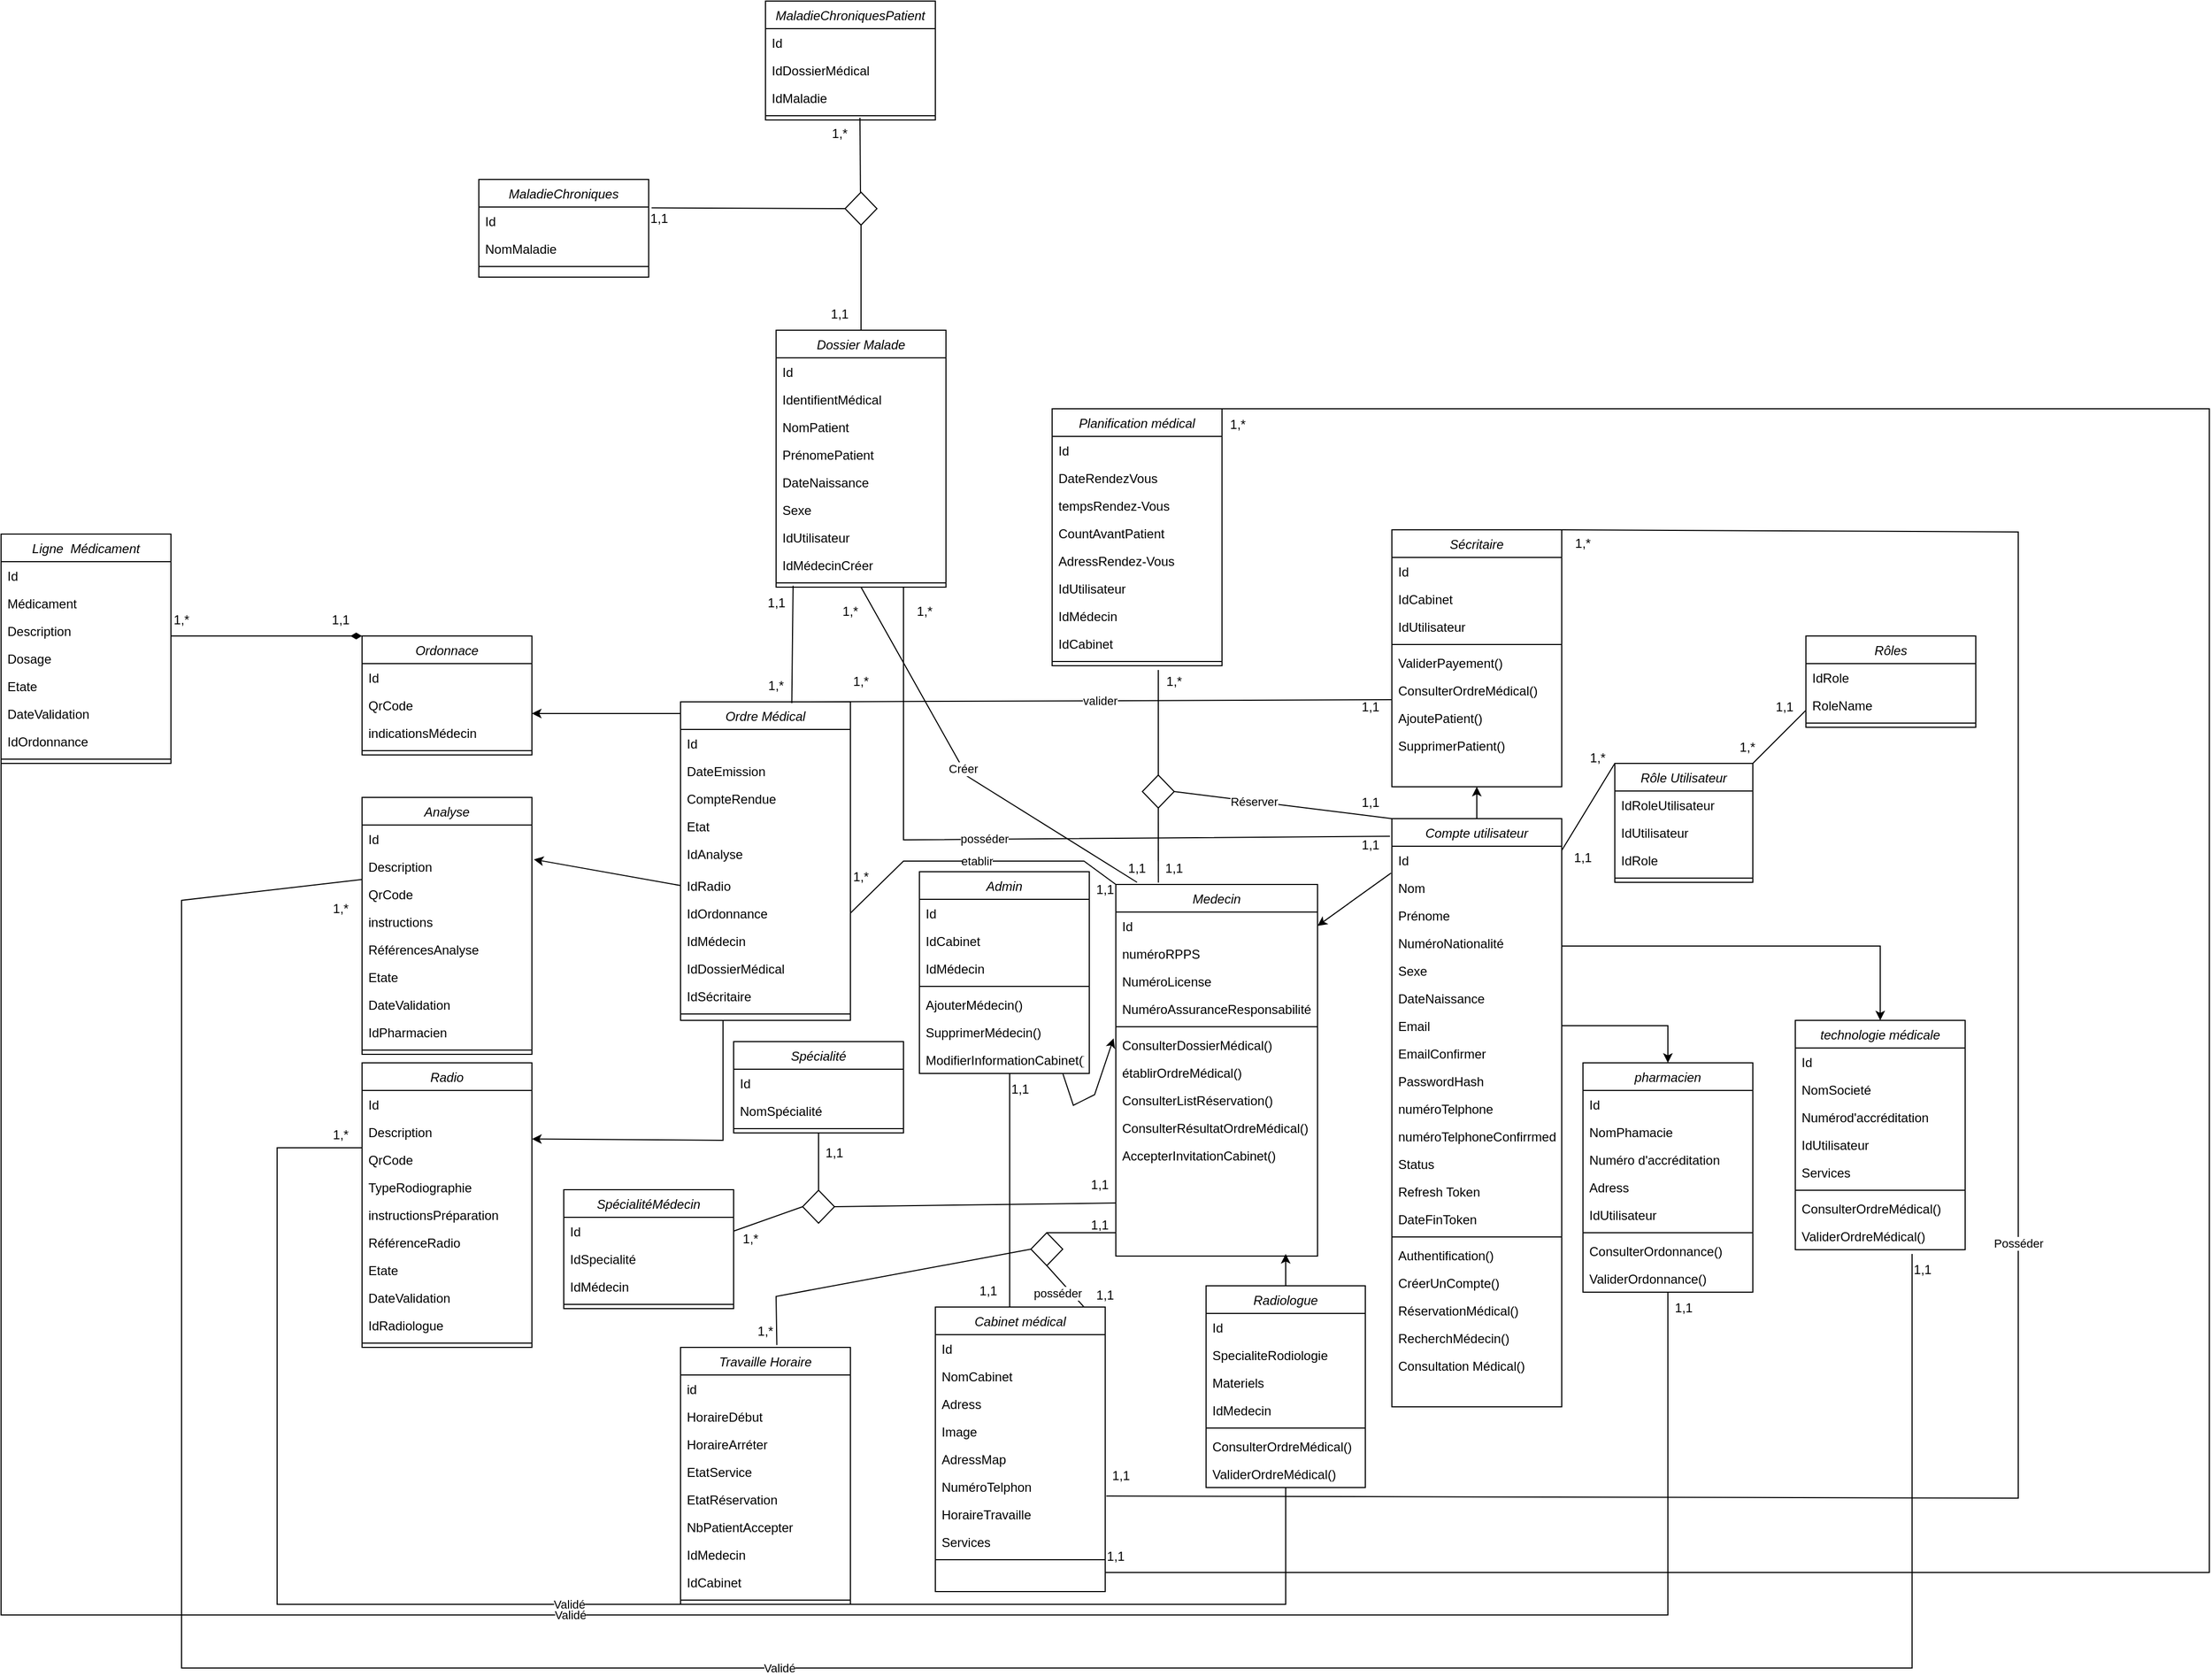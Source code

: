 <mxfile version="20.8.16" type="device"><diagram id="C5RBs43oDa-KdzZeNtuy" name="Page-1"><mxGraphModel dx="2758" dy="1677" grid="1" gridSize="10" guides="1" tooltips="1" connect="1" arrows="1" fold="1" page="1" pageScale="1" pageWidth="827" pageHeight="1169" math="0" shadow="0"><root><mxCell id="WIyWlLk6GJQsqaUBKTNV-0"/><mxCell id="WIyWlLk6GJQsqaUBKTNV-1" parent="WIyWlLk6GJQsqaUBKTNV-0"/><mxCell id="8LhcfAdtJ-y0J4HaiAnB-71" value="posséder" style="endArrow=none;html=1;rounded=0;exitX=0.75;exitY=1;exitDx=0;exitDy=0;entryX=-0.011;entryY=0.03;entryDx=0;entryDy=0;entryPerimeter=0;" parent="WIyWlLk6GJQsqaUBKTNV-1" source="v15ZmBH5EmwhG8E9IS1X-16" target="zkfFHV4jXpPFQw0GAbJ--0" edge="1"><mxGeometry x="-0.096" width="50" height="50" relative="1" as="geometry"><mxPoint x="-30" y="240" as="sourcePoint"/><mxPoint x="220" y="160" as="targetPoint"/><mxPoint as="offset"/><Array as="points"><mxPoint x="-240" y="110"/></Array></mxGeometry></mxCell><mxCell id="zkfFHV4jXpPFQw0GAbJ--0" value="Compte utilisateur" style="swimlane;fontStyle=2;align=center;verticalAlign=top;childLayout=stackLayout;horizontal=1;startSize=26;horizontalStack=0;resizeParent=1;resizeLast=0;collapsible=1;marginBottom=0;rounded=0;shadow=0;strokeWidth=1;" parent="WIyWlLk6GJQsqaUBKTNV-1" vertex="1"><mxGeometry x="220" y="90" width="160" height="554" as="geometry"><mxRectangle x="230" y="140" width="160" height="26" as="alternateBounds"/></mxGeometry></mxCell><mxCell id="zkfFHV4jXpPFQw0GAbJ--1" value="Id" style="text;align=left;verticalAlign=top;spacingLeft=4;spacingRight=4;overflow=hidden;rotatable=0;points=[[0,0.5],[1,0.5]];portConstraint=eastwest;" parent="zkfFHV4jXpPFQw0GAbJ--0" vertex="1"><mxGeometry y="26" width="160" height="26" as="geometry"/></mxCell><mxCell id="I4IkOoJFoxiPW2kgoUgO-39" value="Nom" style="text;align=left;verticalAlign=top;spacingLeft=4;spacingRight=4;overflow=hidden;rotatable=0;points=[[0,0.5],[1,0.5]];portConstraint=eastwest;" parent="zkfFHV4jXpPFQw0GAbJ--0" vertex="1"><mxGeometry y="52" width="160" height="26" as="geometry"/></mxCell><mxCell id="I4IkOoJFoxiPW2kgoUgO-63" value="Prénome" style="text;align=left;verticalAlign=top;spacingLeft=4;spacingRight=4;overflow=hidden;rotatable=0;points=[[0,0.5],[1,0.5]];portConstraint=eastwest;" parent="zkfFHV4jXpPFQw0GAbJ--0" vertex="1"><mxGeometry y="78" width="160" height="26" as="geometry"/></mxCell><mxCell id="I4IkOoJFoxiPW2kgoUgO-62" value="NuméroNationalité" style="text;align=left;verticalAlign=top;spacingLeft=4;spacingRight=4;overflow=hidden;rotatable=0;points=[[0,0.5],[1,0.5]];portConstraint=eastwest;" parent="zkfFHV4jXpPFQw0GAbJ--0" vertex="1"><mxGeometry y="104" width="160" height="26" as="geometry"/></mxCell><mxCell id="I4IkOoJFoxiPW2kgoUgO-101" value="Sexe" style="text;align=left;verticalAlign=top;spacingLeft=4;spacingRight=4;overflow=hidden;rotatable=0;points=[[0,0.5],[1,0.5]];portConstraint=eastwest;" parent="zkfFHV4jXpPFQw0GAbJ--0" vertex="1"><mxGeometry y="130" width="160" height="26" as="geometry"/></mxCell><mxCell id="EmcIrVtkKvKU1KL9i8h2-0" value="DateNaissance" style="text;align=left;verticalAlign=top;spacingLeft=4;spacingRight=4;overflow=hidden;rotatable=0;points=[[0,0.5],[1,0.5]];portConstraint=eastwest;" parent="zkfFHV4jXpPFQw0GAbJ--0" vertex="1"><mxGeometry y="156" width="160" height="26" as="geometry"/></mxCell><mxCell id="I4IkOoJFoxiPW2kgoUgO-40" value="Email" style="text;align=left;verticalAlign=top;spacingLeft=4;spacingRight=4;overflow=hidden;rotatable=0;points=[[0,0.5],[1,0.5]];portConstraint=eastwest;" parent="zkfFHV4jXpPFQw0GAbJ--0" vertex="1"><mxGeometry y="182" width="160" height="26" as="geometry"/></mxCell><mxCell id="I4IkOoJFoxiPW2kgoUgO-42" value="EmailConfirmer" style="text;align=left;verticalAlign=top;spacingLeft=4;spacingRight=4;overflow=hidden;rotatable=0;points=[[0,0.5],[1,0.5]];portConstraint=eastwest;" parent="zkfFHV4jXpPFQw0GAbJ--0" vertex="1"><mxGeometry y="208" width="160" height="26" as="geometry"/></mxCell><mxCell id="I4IkOoJFoxiPW2kgoUgO-41" value="PasswordHash" style="text;align=left;verticalAlign=top;spacingLeft=4;spacingRight=4;overflow=hidden;rotatable=0;points=[[0,0.5],[1,0.5]];portConstraint=eastwest;" parent="zkfFHV4jXpPFQw0GAbJ--0" vertex="1"><mxGeometry y="234" width="160" height="26" as="geometry"/></mxCell><mxCell id="I4IkOoJFoxiPW2kgoUgO-43" value="numéroTelphone" style="text;align=left;verticalAlign=top;spacingLeft=4;spacingRight=4;overflow=hidden;rotatable=0;points=[[0,0.5],[1,0.5]];portConstraint=eastwest;" parent="zkfFHV4jXpPFQw0GAbJ--0" vertex="1"><mxGeometry y="260" width="160" height="26" as="geometry"/></mxCell><mxCell id="I4IkOoJFoxiPW2kgoUgO-44" value="numéroTelphoneConfirrmed" style="text;align=left;verticalAlign=top;spacingLeft=4;spacingRight=4;overflow=hidden;rotatable=0;points=[[0,0.5],[1,0.5]];portConstraint=eastwest;" parent="zkfFHV4jXpPFQw0GAbJ--0" vertex="1"><mxGeometry y="286" width="160" height="26" as="geometry"/></mxCell><mxCell id="I4IkOoJFoxiPW2kgoUgO-45" value="Status" style="text;align=left;verticalAlign=top;spacingLeft=4;spacingRight=4;overflow=hidden;rotatable=0;points=[[0,0.5],[1,0.5]];portConstraint=eastwest;" parent="zkfFHV4jXpPFQw0GAbJ--0" vertex="1"><mxGeometry y="312" width="160" height="26" as="geometry"/></mxCell><mxCell id="I4IkOoJFoxiPW2kgoUgO-47" value="Refresh Token" style="text;align=left;verticalAlign=top;spacingLeft=4;spacingRight=4;overflow=hidden;rotatable=0;points=[[0,0.5],[1,0.5]];portConstraint=eastwest;" parent="zkfFHV4jXpPFQw0GAbJ--0" vertex="1"><mxGeometry y="338" width="160" height="26" as="geometry"/></mxCell><mxCell id="ULMuCHMERhW8dm9Q4c-Z-27" value="DateFinToken" style="text;align=left;verticalAlign=top;spacingLeft=4;spacingRight=4;overflow=hidden;rotatable=0;points=[[0,0.5],[1,0.5]];portConstraint=eastwest;" parent="zkfFHV4jXpPFQw0GAbJ--0" vertex="1"><mxGeometry y="364" width="160" height="26" as="geometry"/></mxCell><mxCell id="zkfFHV4jXpPFQw0GAbJ--4" value="" style="line;html=1;strokeWidth=1;align=left;verticalAlign=middle;spacingTop=-1;spacingLeft=3;spacingRight=3;rotatable=0;labelPosition=right;points=[];portConstraint=eastwest;" parent="zkfFHV4jXpPFQw0GAbJ--0" vertex="1"><mxGeometry y="390" width="160" height="8" as="geometry"/></mxCell><mxCell id="zkfFHV4jXpPFQw0GAbJ--5" value="Authentification()" style="text;align=left;verticalAlign=top;spacingLeft=4;spacingRight=4;overflow=hidden;rotatable=0;points=[[0,0.5],[1,0.5]];portConstraint=eastwest;" parent="zkfFHV4jXpPFQw0GAbJ--0" vertex="1"><mxGeometry y="398" width="160" height="26" as="geometry"/></mxCell><mxCell id="I4IkOoJFoxiPW2kgoUgO-52" value="CréerUnCompte()" style="text;align=left;verticalAlign=top;spacingLeft=4;spacingRight=4;overflow=hidden;rotatable=0;points=[[0,0.5],[1,0.5]];portConstraint=eastwest;" parent="zkfFHV4jXpPFQw0GAbJ--0" vertex="1"><mxGeometry y="424" width="160" height="26" as="geometry"/></mxCell><mxCell id="I4IkOoJFoxiPW2kgoUgO-53" value="RéservationMédical()" style="text;align=left;verticalAlign=top;spacingLeft=4;spacingRight=4;overflow=hidden;rotatable=0;points=[[0,0.5],[1,0.5]];portConstraint=eastwest;" parent="zkfFHV4jXpPFQw0GAbJ--0" vertex="1"><mxGeometry y="450" width="160" height="26" as="geometry"/></mxCell><mxCell id="I4IkOoJFoxiPW2kgoUgO-51" value="RecherchMédecin()" style="text;align=left;verticalAlign=top;spacingLeft=4;spacingRight=4;overflow=hidden;rotatable=0;points=[[0,0.5],[1,0.5]];portConstraint=eastwest;" parent="zkfFHV4jXpPFQw0GAbJ--0" vertex="1"><mxGeometry y="476" width="160" height="26" as="geometry"/></mxCell><mxCell id="I4IkOoJFoxiPW2kgoUgO-54" value="Consultation Médical()" style="text;align=left;verticalAlign=top;spacingLeft=4;spacingRight=4;overflow=hidden;rotatable=0;points=[[0,0.5],[1,0.5]];portConstraint=eastwest;" parent="zkfFHV4jXpPFQw0GAbJ--0" vertex="1"><mxGeometry y="502" width="160" height="26" as="geometry"/></mxCell><mxCell id="8LhcfAdtJ-y0J4HaiAnB-0" value="technologie médicale" style="swimlane;fontStyle=2;align=center;verticalAlign=top;childLayout=stackLayout;horizontal=1;startSize=26;horizontalStack=0;resizeParent=1;resizeLast=0;collapsible=1;marginBottom=0;rounded=0;shadow=0;strokeWidth=1;" parent="WIyWlLk6GJQsqaUBKTNV-1" vertex="1"><mxGeometry x="600" y="280" width="160" height="216" as="geometry"><mxRectangle x="230" y="140" width="160" height="26" as="alternateBounds"/></mxGeometry></mxCell><mxCell id="8LhcfAdtJ-y0J4HaiAnB-1" value="Id" style="text;align=left;verticalAlign=top;spacingLeft=4;spacingRight=4;overflow=hidden;rotatable=0;points=[[0,0.5],[1,0.5]];portConstraint=eastwest;" parent="8LhcfAdtJ-y0J4HaiAnB-0" vertex="1"><mxGeometry y="26" width="160" height="26" as="geometry"/></mxCell><mxCell id="-8G3RkS4OY9phtWznL5W-1" value="NomSocieté" style="text;align=left;verticalAlign=top;spacingLeft=4;spacingRight=4;overflow=hidden;rotatable=0;points=[[0,0.5],[1,0.5]];portConstraint=eastwest;" parent="8LhcfAdtJ-y0J4HaiAnB-0" vertex="1"><mxGeometry y="52" width="160" height="26" as="geometry"/></mxCell><mxCell id="I4IkOoJFoxiPW2kgoUgO-84" value="Numérod'accréditation" style="text;align=left;verticalAlign=top;spacingLeft=4;spacingRight=4;overflow=hidden;rotatable=0;points=[[0,0.5],[1,0.5]];portConstraint=eastwest;" parent="8LhcfAdtJ-y0J4HaiAnB-0" vertex="1"><mxGeometry y="78" width="160" height="26" as="geometry"/></mxCell><mxCell id="EmcIrVtkKvKU1KL9i8h2-8" value="IdUtilisateur" style="text;align=left;verticalAlign=top;spacingLeft=4;spacingRight=4;overflow=hidden;rotatable=0;points=[[0,0.5],[1,0.5]];portConstraint=eastwest;" parent="8LhcfAdtJ-y0J4HaiAnB-0" vertex="1"><mxGeometry y="104" width="160" height="26" as="geometry"/></mxCell><mxCell id="v15ZmBH5EmwhG8E9IS1X-38" value="Services" style="text;align=left;verticalAlign=top;spacingLeft=4;spacingRight=4;overflow=hidden;rotatable=0;points=[[0,0.5],[1,0.5]];portConstraint=eastwest;" parent="8LhcfAdtJ-y0J4HaiAnB-0" vertex="1"><mxGeometry y="130" width="160" height="26" as="geometry"/></mxCell><mxCell id="8LhcfAdtJ-y0J4HaiAnB-2" value="" style="line;html=1;strokeWidth=1;align=left;verticalAlign=middle;spacingTop=-1;spacingLeft=3;spacingRight=3;rotatable=0;labelPosition=right;points=[];portConstraint=eastwest;" parent="8LhcfAdtJ-y0J4HaiAnB-0" vertex="1"><mxGeometry y="156" width="160" height="8" as="geometry"/></mxCell><mxCell id="I4IkOoJFoxiPW2kgoUgO-86" value="ConsulterOrdreMédical()" style="text;align=left;verticalAlign=top;spacingLeft=4;spacingRight=4;overflow=hidden;rotatable=0;points=[[0,0.5],[1,0.5]];portConstraint=eastwest;" parent="8LhcfAdtJ-y0J4HaiAnB-0" vertex="1"><mxGeometry y="164" width="160" height="26" as="geometry"/></mxCell><mxCell id="I4IkOoJFoxiPW2kgoUgO-87" value="ValiderOrdreMédical()" style="text;align=left;verticalAlign=top;spacingLeft=4;spacingRight=4;overflow=hidden;rotatable=0;points=[[0,0.5],[1,0.5]];portConstraint=eastwest;" parent="8LhcfAdtJ-y0J4HaiAnB-0" vertex="1"><mxGeometry y="190" width="160" height="26" as="geometry"/></mxCell><mxCell id="8LhcfAdtJ-y0J4HaiAnB-4" value="pharmacien" style="swimlane;fontStyle=2;align=center;verticalAlign=top;childLayout=stackLayout;horizontal=1;startSize=26;horizontalStack=0;resizeParent=1;resizeLast=0;collapsible=1;marginBottom=0;rounded=0;shadow=0;strokeWidth=1;" parent="WIyWlLk6GJQsqaUBKTNV-1" vertex="1"><mxGeometry x="400" y="320" width="160" height="216" as="geometry"><mxRectangle x="230" y="140" width="160" height="26" as="alternateBounds"/></mxGeometry></mxCell><mxCell id="I4IkOoJFoxiPW2kgoUgO-76" value="Id" style="text;align=left;verticalAlign=top;spacingLeft=4;spacingRight=4;overflow=hidden;rotatable=0;points=[[0,0.5],[1,0.5]];portConstraint=eastwest;" parent="8LhcfAdtJ-y0J4HaiAnB-4" vertex="1"><mxGeometry y="26" width="160" height="26" as="geometry"/></mxCell><mxCell id="-8G3RkS4OY9phtWznL5W-0" value="NomPhamacie" style="text;align=left;verticalAlign=top;spacingLeft=4;spacingRight=4;overflow=hidden;rotatable=0;points=[[0,0.5],[1,0.5]];portConstraint=eastwest;" parent="8LhcfAdtJ-y0J4HaiAnB-4" vertex="1"><mxGeometry y="52" width="160" height="26" as="geometry"/></mxCell><mxCell id="I4IkOoJFoxiPW2kgoUgO-77" value="Numéro d'accréditation" style="text;align=left;verticalAlign=top;spacingLeft=4;spacingRight=4;overflow=hidden;rotatable=0;points=[[0,0.5],[1,0.5]];portConstraint=eastwest;" parent="8LhcfAdtJ-y0J4HaiAnB-4" vertex="1"><mxGeometry y="78" width="160" height="26" as="geometry"/></mxCell><mxCell id="I4IkOoJFoxiPW2kgoUgO-78" value="Adress" style="text;align=left;verticalAlign=top;spacingLeft=4;spacingRight=4;overflow=hidden;rotatable=0;points=[[0,0.5],[1,0.5]];portConstraint=eastwest;" parent="8LhcfAdtJ-y0J4HaiAnB-4" vertex="1"><mxGeometry y="104" width="160" height="26" as="geometry"/></mxCell><mxCell id="EmcIrVtkKvKU1KL9i8h2-7" value="IdUtilisateur" style="text;align=left;verticalAlign=top;spacingLeft=4;spacingRight=4;overflow=hidden;rotatable=0;points=[[0,0.5],[1,0.5]];portConstraint=eastwest;" parent="8LhcfAdtJ-y0J4HaiAnB-4" vertex="1"><mxGeometry y="130" width="160" height="26" as="geometry"/></mxCell><mxCell id="8LhcfAdtJ-y0J4HaiAnB-6" value="" style="line;html=1;strokeWidth=1;align=left;verticalAlign=middle;spacingTop=-1;spacingLeft=3;spacingRight=3;rotatable=0;labelPosition=right;points=[];portConstraint=eastwest;" parent="8LhcfAdtJ-y0J4HaiAnB-4" vertex="1"><mxGeometry y="156" width="160" height="8" as="geometry"/></mxCell><mxCell id="I4IkOoJFoxiPW2kgoUgO-88" value="ConsulterOrdonnance()" style="text;align=left;verticalAlign=top;spacingLeft=4;spacingRight=4;overflow=hidden;rotatable=0;points=[[0,0.5],[1,0.5]];portConstraint=eastwest;" parent="8LhcfAdtJ-y0J4HaiAnB-4" vertex="1"><mxGeometry y="164" width="160" height="26" as="geometry"/></mxCell><mxCell id="I4IkOoJFoxiPW2kgoUgO-89" value="ValiderOrdonnance()" style="text;align=left;verticalAlign=top;spacingLeft=4;spacingRight=4;overflow=hidden;rotatable=0;points=[[0,0.5],[1,0.5]];portConstraint=eastwest;" parent="8LhcfAdtJ-y0J4HaiAnB-4" vertex="1"><mxGeometry y="190" width="160" height="26" as="geometry"/></mxCell><mxCell id="8LhcfAdtJ-y0J4HaiAnB-8" value="Medecin" style="swimlane;fontStyle=2;align=center;verticalAlign=top;childLayout=stackLayout;horizontal=1;startSize=26;horizontalStack=0;resizeParent=1;resizeLast=0;collapsible=1;marginBottom=0;rounded=0;shadow=0;strokeWidth=1;" parent="WIyWlLk6GJQsqaUBKTNV-1" vertex="1"><mxGeometry x="-40" y="152" width="190" height="350" as="geometry"><mxRectangle x="230" y="140" width="160" height="26" as="alternateBounds"/></mxGeometry></mxCell><mxCell id="8LhcfAdtJ-y0J4HaiAnB-9" value="Id" style="text;align=left;verticalAlign=top;spacingLeft=4;spacingRight=4;overflow=hidden;rotatable=0;points=[[0,0.5],[1,0.5]];portConstraint=eastwest;" parent="8LhcfAdtJ-y0J4HaiAnB-8" vertex="1"><mxGeometry y="26" width="190" height="26" as="geometry"/></mxCell><mxCell id="I4IkOoJFoxiPW2kgoUgO-59" value="numéroRPPS" style="text;align=left;verticalAlign=top;spacingLeft=4;spacingRight=4;overflow=hidden;rotatable=0;points=[[0,0.5],[1,0.5]];portConstraint=eastwest;" parent="8LhcfAdtJ-y0J4HaiAnB-8" vertex="1"><mxGeometry y="52" width="190" height="26" as="geometry"/></mxCell><mxCell id="I4IkOoJFoxiPW2kgoUgO-60" value="NuméroLicense" style="text;align=left;verticalAlign=top;spacingLeft=4;spacingRight=4;overflow=hidden;rotatable=0;points=[[0,0.5],[1,0.5]];portConstraint=eastwest;" parent="8LhcfAdtJ-y0J4HaiAnB-8" vertex="1"><mxGeometry y="78" width="190" height="26" as="geometry"/></mxCell><mxCell id="I4IkOoJFoxiPW2kgoUgO-61" value="NuméroAssuranceResponsabilité" style="text;align=left;verticalAlign=top;spacingLeft=4;spacingRight=4;overflow=hidden;rotatable=0;points=[[0,0.5],[1,0.5]];portConstraint=eastwest;" parent="8LhcfAdtJ-y0J4HaiAnB-8" vertex="1"><mxGeometry y="104" width="190" height="26" as="geometry"/></mxCell><mxCell id="8LhcfAdtJ-y0J4HaiAnB-10" value="" style="line;html=1;strokeWidth=1;align=left;verticalAlign=middle;spacingTop=-1;spacingLeft=3;spacingRight=3;rotatable=0;labelPosition=right;points=[];portConstraint=eastwest;" parent="8LhcfAdtJ-y0J4HaiAnB-8" vertex="1"><mxGeometry y="130" width="190" height="8" as="geometry"/></mxCell><mxCell id="I4IkOoJFoxiPW2kgoUgO-71" value="ConsulterDossierMédical()" style="text;align=left;verticalAlign=top;spacingLeft=4;spacingRight=4;overflow=hidden;rotatable=0;points=[[0,0.5],[1,0.5]];portConstraint=eastwest;" parent="8LhcfAdtJ-y0J4HaiAnB-8" vertex="1"><mxGeometry y="138" width="190" height="26" as="geometry"/></mxCell><mxCell id="I4IkOoJFoxiPW2kgoUgO-72" value="établirOrdreMédical()" style="text;align=left;verticalAlign=top;spacingLeft=4;spacingRight=4;overflow=hidden;rotatable=0;points=[[0,0.5],[1,0.5]];portConstraint=eastwest;" parent="8LhcfAdtJ-y0J4HaiAnB-8" vertex="1"><mxGeometry y="164" width="190" height="26" as="geometry"/></mxCell><mxCell id="8LhcfAdtJ-y0J4HaiAnB-11" value="ConsulterListRéservation()" style="text;align=left;verticalAlign=top;spacingLeft=4;spacingRight=4;overflow=hidden;rotatable=0;points=[[0,0.5],[1,0.5]];portConstraint=eastwest;" parent="8LhcfAdtJ-y0J4HaiAnB-8" vertex="1"><mxGeometry y="190" width="190" height="26" as="geometry"/></mxCell><mxCell id="I4IkOoJFoxiPW2kgoUgO-75" value="ConsulterRésultatOrdreMédical()" style="text;align=left;verticalAlign=top;spacingLeft=4;spacingRight=4;overflow=hidden;rotatable=0;points=[[0,0.5],[1,0.5]];portConstraint=eastwest;" parent="8LhcfAdtJ-y0J4HaiAnB-8" vertex="1"><mxGeometry y="216" width="190" height="26" as="geometry"/></mxCell><mxCell id="6PbMZW0lMAlK7JCJbg5B-12" value="AccepterInvitationCabinet()" style="text;align=left;verticalAlign=top;spacingLeft=4;spacingRight=4;overflow=hidden;rotatable=0;points=[[0,0.5],[1,0.5]];portConstraint=eastwest;" vertex="1" parent="8LhcfAdtJ-y0J4HaiAnB-8"><mxGeometry y="242" width="190" height="26" as="geometry"/></mxCell><mxCell id="8LhcfAdtJ-y0J4HaiAnB-19" value="" style="endArrow=classic;html=1;rounded=0;entryX=1;entryY=0.5;entryDx=0;entryDy=0;exitX=-0.005;exitY=-0.027;exitDx=0;exitDy=0;exitPerimeter=0;" parent="WIyWlLk6GJQsqaUBKTNV-1" source="I4IkOoJFoxiPW2kgoUgO-39" target="8LhcfAdtJ-y0J4HaiAnB-9" edge="1"><mxGeometry width="50" height="50" relative="1" as="geometry"><mxPoint x="220" y="230" as="sourcePoint"/><mxPoint x="39.5" y="270" as="targetPoint"/><Array as="points"/></mxGeometry></mxCell><mxCell id="8LhcfAdtJ-y0J4HaiAnB-20" value="" style="endArrow=classic;html=1;rounded=0;entryX=0.5;entryY=0;entryDx=0;entryDy=0;" parent="WIyWlLk6GJQsqaUBKTNV-1" target="8LhcfAdtJ-y0J4HaiAnB-0" edge="1"><mxGeometry width="50" height="50" relative="1" as="geometry"><mxPoint x="380" y="210" as="sourcePoint"/><mxPoint x="609.5" y="280" as="targetPoint"/><Array as="points"><mxPoint x="680" y="210"/></Array></mxGeometry></mxCell><mxCell id="8LhcfAdtJ-y0J4HaiAnB-22" value="Sécritaire" style="swimlane;fontStyle=2;align=center;verticalAlign=top;childLayout=stackLayout;horizontal=1;startSize=26;horizontalStack=0;resizeParent=1;resizeLast=0;collapsible=1;marginBottom=0;rounded=0;shadow=0;strokeWidth=1;" parent="WIyWlLk6GJQsqaUBKTNV-1" vertex="1"><mxGeometry x="220" y="-182" width="160" height="242" as="geometry"><mxRectangle x="230" y="140" width="160" height="26" as="alternateBounds"/></mxGeometry></mxCell><mxCell id="I4IkOoJFoxiPW2kgoUgO-105" value="Id" style="text;align=left;verticalAlign=top;spacingLeft=4;spacingRight=4;overflow=hidden;rotatable=0;points=[[0,0.5],[1,0.5]];portConstraint=eastwest;" parent="8LhcfAdtJ-y0J4HaiAnB-22" vertex="1"><mxGeometry y="26" width="160" height="26" as="geometry"/></mxCell><mxCell id="8LhcfAdtJ-y0J4HaiAnB-23" value="IdCabinet" style="text;align=left;verticalAlign=top;spacingLeft=4;spacingRight=4;overflow=hidden;rotatable=0;points=[[0,0.5],[1,0.5]];portConstraint=eastwest;" parent="8LhcfAdtJ-y0J4HaiAnB-22" vertex="1"><mxGeometry y="52" width="160" height="26" as="geometry"/></mxCell><mxCell id="EmcIrVtkKvKU1KL9i8h2-9" value="IdUtilisateur" style="text;align=left;verticalAlign=top;spacingLeft=4;spacingRight=4;overflow=hidden;rotatable=0;points=[[0,0.5],[1,0.5]];portConstraint=eastwest;" parent="8LhcfAdtJ-y0J4HaiAnB-22" vertex="1"><mxGeometry y="78" width="160" height="26" as="geometry"/></mxCell><mxCell id="8LhcfAdtJ-y0J4HaiAnB-24" value="" style="line;html=1;strokeWidth=1;align=left;verticalAlign=middle;spacingTop=-1;spacingLeft=3;spacingRight=3;rotatable=0;labelPosition=right;points=[];portConstraint=eastwest;" parent="8LhcfAdtJ-y0J4HaiAnB-22" vertex="1"><mxGeometry y="104" width="160" height="8" as="geometry"/></mxCell><mxCell id="8LhcfAdtJ-y0J4HaiAnB-25" value="ValiderPayement()" style="text;align=left;verticalAlign=top;spacingLeft=4;spacingRight=4;overflow=hidden;rotatable=0;points=[[0,0.5],[1,0.5]];portConstraint=eastwest;" parent="8LhcfAdtJ-y0J4HaiAnB-22" vertex="1"><mxGeometry y="112" width="160" height="26" as="geometry"/></mxCell><mxCell id="EmcIrVtkKvKU1KL9i8h2-1" value="ConsulterOrdreMédical()" style="text;align=left;verticalAlign=top;spacingLeft=4;spacingRight=4;overflow=hidden;rotatable=0;points=[[0,0.5],[1,0.5]];portConstraint=eastwest;" parent="8LhcfAdtJ-y0J4HaiAnB-22" vertex="1"><mxGeometry y="138" width="160" height="26" as="geometry"/></mxCell><mxCell id="I4IkOoJFoxiPW2kgoUgO-102" value="AjoutePatient()" style="text;align=left;verticalAlign=top;spacingLeft=4;spacingRight=4;overflow=hidden;rotatable=0;points=[[0,0.5],[1,0.5]];portConstraint=eastwest;" parent="8LhcfAdtJ-y0J4HaiAnB-22" vertex="1"><mxGeometry y="164" width="160" height="26" as="geometry"/></mxCell><mxCell id="I4IkOoJFoxiPW2kgoUgO-103" value="SupprimerPatient()" style="text;align=left;verticalAlign=top;spacingLeft=4;spacingRight=4;overflow=hidden;rotatable=0;points=[[0,0.5],[1,0.5]];portConstraint=eastwest;" parent="8LhcfAdtJ-y0J4HaiAnB-22" vertex="1"><mxGeometry y="190" width="160" height="26" as="geometry"/></mxCell><mxCell id="8LhcfAdtJ-y0J4HaiAnB-18" value="" style="endArrow=classic;html=1;rounded=0;entryX=0.5;entryY=0;entryDx=0;entryDy=0;exitX=1;exitY=0.5;exitDx=0;exitDy=0;" parent="WIyWlLk6GJQsqaUBKTNV-1" source="I4IkOoJFoxiPW2kgoUgO-40" target="8LhcfAdtJ-y0J4HaiAnB-4" edge="1"><mxGeometry width="50" height="50" relative="1" as="geometry"><mxPoint x="310" y="230" as="sourcePoint"/><mxPoint x="340" y="178" as="targetPoint"/><Array as="points"><mxPoint x="480" y="285"/></Array></mxGeometry></mxCell><mxCell id="8LhcfAdtJ-y0J4HaiAnB-26" value="" style="endArrow=classic;html=1;rounded=0;entryX=0.5;entryY=1;entryDx=0;entryDy=0;exitX=0.5;exitY=0;exitDx=0;exitDy=0;" parent="WIyWlLk6GJQsqaUBKTNV-1" source="zkfFHV4jXpPFQw0GAbJ--0" target="8LhcfAdtJ-y0J4HaiAnB-22" edge="1"><mxGeometry width="50" height="50" relative="1" as="geometry"><mxPoint x="220" y="228" as="sourcePoint"/><mxPoint x="270" y="410" as="targetPoint"/></mxGeometry></mxCell><mxCell id="8LhcfAdtJ-y0J4HaiAnB-34" value="Réserver" style="endArrow=none;html=1;rounded=0;entryX=0;entryY=0;entryDx=0;entryDy=0;exitX=1;exitY=0.5;exitDx=0;exitDy=0;startArrow=none;" parent="WIyWlLk6GJQsqaUBKTNV-1" source="I4IkOoJFoxiPW2kgoUgO-20" target="zkfFHV4jXpPFQw0GAbJ--0" edge="1"><mxGeometry x="-0.268" width="50" height="50" relative="1" as="geometry"><mxPoint x="60" as="sourcePoint"/><mxPoint x="110" y="-50" as="targetPoint"/><Array as="points"/><mxPoint as="offset"/></mxGeometry></mxCell><mxCell id="8LhcfAdtJ-y0J4HaiAnB-36" value="Planification médical" style="swimlane;fontStyle=2;align=center;verticalAlign=top;childLayout=stackLayout;horizontal=1;startSize=26;horizontalStack=0;resizeParent=1;resizeLast=0;collapsible=1;marginBottom=0;rounded=0;shadow=0;strokeWidth=1;" parent="WIyWlLk6GJQsqaUBKTNV-1" vertex="1"><mxGeometry x="-100" y="-296" width="160" height="242" as="geometry"><mxRectangle x="230" y="140" width="160" height="26" as="alternateBounds"/></mxGeometry></mxCell><mxCell id="8LhcfAdtJ-y0J4HaiAnB-37" value="Id" style="text;align=left;verticalAlign=top;spacingLeft=4;spacingRight=4;overflow=hidden;rotatable=0;points=[[0,0.5],[1,0.5]];portConstraint=eastwest;" parent="8LhcfAdtJ-y0J4HaiAnB-36" vertex="1"><mxGeometry y="26" width="160" height="26" as="geometry"/></mxCell><mxCell id="I4IkOoJFoxiPW2kgoUgO-111" value="DateRendezVous" style="text;align=left;verticalAlign=top;spacingLeft=4;spacingRight=4;overflow=hidden;rotatable=0;points=[[0,0.5],[1,0.5]];portConstraint=eastwest;" parent="8LhcfAdtJ-y0J4HaiAnB-36" vertex="1"><mxGeometry y="52" width="160" height="26" as="geometry"/></mxCell><mxCell id="I4IkOoJFoxiPW2kgoUgO-110" value="tempsRendez-Vous" style="text;align=left;verticalAlign=top;spacingLeft=4;spacingRight=4;overflow=hidden;rotatable=0;points=[[0,0.5],[1,0.5]];portConstraint=eastwest;" parent="8LhcfAdtJ-y0J4HaiAnB-36" vertex="1"><mxGeometry y="78" width="160" height="26" as="geometry"/></mxCell><mxCell id="I4IkOoJFoxiPW2kgoUgO-112" value="CountAvantPatient" style="text;align=left;verticalAlign=top;spacingLeft=4;spacingRight=4;overflow=hidden;rotatable=0;points=[[0,0.5],[1,0.5]];portConstraint=eastwest;" parent="8LhcfAdtJ-y0J4HaiAnB-36" vertex="1"><mxGeometry y="104" width="160" height="26" as="geometry"/></mxCell><mxCell id="0DpeG4ki8TI-Cuti4j-V-6" value="AdressRendez-Vous" style="text;align=left;verticalAlign=top;spacingLeft=4;spacingRight=4;overflow=hidden;rotatable=0;points=[[0,0.5],[1,0.5]];portConstraint=eastwest;" parent="8LhcfAdtJ-y0J4HaiAnB-36" vertex="1"><mxGeometry y="130" width="160" height="26" as="geometry"/></mxCell><mxCell id="I4IkOoJFoxiPW2kgoUgO-113" value="IdUtilisateur" style="text;align=left;verticalAlign=top;spacingLeft=4;spacingRight=4;overflow=hidden;rotatable=0;points=[[0,0.5],[1,0.5]];portConstraint=eastwest;" parent="8LhcfAdtJ-y0J4HaiAnB-36" vertex="1"><mxGeometry y="156" width="160" height="26" as="geometry"/></mxCell><mxCell id="I4IkOoJFoxiPW2kgoUgO-114" value="IdMédecin" style="text;align=left;verticalAlign=top;spacingLeft=4;spacingRight=4;overflow=hidden;rotatable=0;points=[[0,0.5],[1,0.5]];portConstraint=eastwest;" parent="8LhcfAdtJ-y0J4HaiAnB-36" vertex="1"><mxGeometry y="182" width="160" height="26" as="geometry"/></mxCell><mxCell id="6PbMZW0lMAlK7JCJbg5B-6" value="IdCabinet" style="text;align=left;verticalAlign=top;spacingLeft=4;spacingRight=4;overflow=hidden;rotatable=0;points=[[0,0.5],[1,0.5]];portConstraint=eastwest;" vertex="1" parent="8LhcfAdtJ-y0J4HaiAnB-36"><mxGeometry y="208" width="160" height="26" as="geometry"/></mxCell><mxCell id="8LhcfAdtJ-y0J4HaiAnB-38" value="" style="line;html=1;strokeWidth=1;align=left;verticalAlign=middle;spacingTop=-1;spacingLeft=3;spacingRight=3;rotatable=0;labelPosition=right;points=[];portConstraint=eastwest;" parent="8LhcfAdtJ-y0J4HaiAnB-36" vertex="1"><mxGeometry y="234" width="160" height="8" as="geometry"/></mxCell><mxCell id="8LhcfAdtJ-y0J4HaiAnB-40" value="" style="endArrow=none;html=1;rounded=0;startArrow=none;" parent="WIyWlLk6GJQsqaUBKTNV-1" source="I4IkOoJFoxiPW2kgoUgO-20" edge="1"><mxGeometry width="50" height="50" relative="1" as="geometry"><mxPoint y="-80" as="sourcePoint"/><mxPoint y="130" as="targetPoint"/></mxGeometry></mxCell><mxCell id="8LhcfAdtJ-y0J4HaiAnB-41" value="1,*" style="text;html=1;strokeColor=none;fillColor=none;align=center;verticalAlign=middle;whiteSpace=wrap;rounded=0;" parent="WIyWlLk6GJQsqaUBKTNV-1" vertex="1"><mxGeometry x="-15" y="-54" width="60" height="30" as="geometry"/></mxCell><mxCell id="8LhcfAdtJ-y0J4HaiAnB-43" value="1,1" style="text;html=1;strokeColor=none;fillColor=none;align=center;verticalAlign=middle;whiteSpace=wrap;rounded=0;" parent="WIyWlLk6GJQsqaUBKTNV-1" vertex="1"><mxGeometry x="170" y="60" width="60" height="30" as="geometry"/></mxCell><mxCell id="8LhcfAdtJ-y0J4HaiAnB-44" value="Cabinet médical" style="swimlane;fontStyle=2;align=center;verticalAlign=top;childLayout=stackLayout;horizontal=1;startSize=26;horizontalStack=0;resizeParent=1;resizeLast=0;collapsible=1;marginBottom=0;rounded=0;shadow=0;strokeWidth=1;" parent="WIyWlLk6GJQsqaUBKTNV-1" vertex="1"><mxGeometry x="-210" y="550" width="160" height="268" as="geometry"><mxRectangle x="230" y="140" width="160" height="26" as="alternateBounds"/></mxGeometry></mxCell><mxCell id="8LhcfAdtJ-y0J4HaiAnB-45" value="Id" style="text;align=left;verticalAlign=top;spacingLeft=4;spacingRight=4;overflow=hidden;rotatable=0;points=[[0,0.5],[1,0.5]];portConstraint=eastwest;" parent="8LhcfAdtJ-y0J4HaiAnB-44" vertex="1"><mxGeometry y="26" width="160" height="26" as="geometry"/></mxCell><mxCell id="I4IkOoJFoxiPW2kgoUgO-90" value="NomCabinet" style="text;align=left;verticalAlign=top;spacingLeft=4;spacingRight=4;overflow=hidden;rotatable=0;points=[[0,0.5],[1,0.5]];portConstraint=eastwest;" parent="8LhcfAdtJ-y0J4HaiAnB-44" vertex="1"><mxGeometry y="52" width="160" height="26" as="geometry"/></mxCell><mxCell id="I4IkOoJFoxiPW2kgoUgO-91" value="Adress" style="text;align=left;verticalAlign=top;spacingLeft=4;spacingRight=4;overflow=hidden;rotatable=0;points=[[0,0.5],[1,0.5]];portConstraint=eastwest;" parent="8LhcfAdtJ-y0J4HaiAnB-44" vertex="1"><mxGeometry y="78" width="160" height="26" as="geometry"/></mxCell><mxCell id="I4IkOoJFoxiPW2kgoUgO-93" value="Image" style="text;align=left;verticalAlign=top;spacingLeft=4;spacingRight=4;overflow=hidden;rotatable=0;points=[[0,0.5],[1,0.5]];portConstraint=eastwest;" parent="8LhcfAdtJ-y0J4HaiAnB-44" vertex="1"><mxGeometry y="104" width="160" height="26" as="geometry"/></mxCell><mxCell id="I4IkOoJFoxiPW2kgoUgO-94" value="AdressMap" style="text;align=left;verticalAlign=top;spacingLeft=4;spacingRight=4;overflow=hidden;rotatable=0;points=[[0,0.5],[1,0.5]];portConstraint=eastwest;" parent="8LhcfAdtJ-y0J4HaiAnB-44" vertex="1"><mxGeometry y="130" width="160" height="26" as="geometry"/></mxCell><mxCell id="I4IkOoJFoxiPW2kgoUgO-95" value="NuméroTelphon" style="text;align=left;verticalAlign=top;spacingLeft=4;spacingRight=4;overflow=hidden;rotatable=0;points=[[0,0.5],[1,0.5]];portConstraint=eastwest;" parent="8LhcfAdtJ-y0J4HaiAnB-44" vertex="1"><mxGeometry y="156" width="160" height="26" as="geometry"/></mxCell><mxCell id="I4IkOoJFoxiPW2kgoUgO-96" value="HoraireTravaille" style="text;align=left;verticalAlign=top;spacingLeft=4;spacingRight=4;overflow=hidden;rotatable=0;points=[[0,0.5],[1,0.5]];portConstraint=eastwest;" parent="8LhcfAdtJ-y0J4HaiAnB-44" vertex="1"><mxGeometry y="182" width="160" height="26" as="geometry"/></mxCell><mxCell id="v15ZmBH5EmwhG8E9IS1X-39" value="Services" style="text;align=left;verticalAlign=top;spacingLeft=4;spacingRight=4;overflow=hidden;rotatable=0;points=[[0,0.5],[1,0.5]];portConstraint=eastwest;" parent="8LhcfAdtJ-y0J4HaiAnB-44" vertex="1"><mxGeometry y="208" width="160" height="26" as="geometry"/></mxCell><mxCell id="8LhcfAdtJ-y0J4HaiAnB-46" value="" style="line;html=1;strokeWidth=1;align=left;verticalAlign=middle;spacingTop=-1;spacingLeft=3;spacingRight=3;rotatable=0;labelPosition=right;points=[];portConstraint=eastwest;" parent="8LhcfAdtJ-y0J4HaiAnB-44" vertex="1"><mxGeometry y="234" width="160" height="8" as="geometry"/></mxCell><mxCell id="8LhcfAdtJ-y0J4HaiAnB-48" value="Posséder" style="endArrow=none;html=1;rounded=0;entryX=1;entryY=0;entryDx=0;entryDy=0;exitX=1.006;exitY=0.846;exitDx=0;exitDy=0;exitPerimeter=0;" parent="WIyWlLk6GJQsqaUBKTNV-1" source="I4IkOoJFoxiPW2kgoUgO-95" target="8LhcfAdtJ-y0J4HaiAnB-22" edge="1"><mxGeometry width="50" height="50" relative="1" as="geometry"><mxPoint x="-20" y="710" as="sourcePoint"/><mxPoint x="230" y="548" as="targetPoint"/><Array as="points"><mxPoint x="810" y="730"/><mxPoint x="810" y="-180"/></Array></mxGeometry></mxCell><mxCell id="8LhcfAdtJ-y0J4HaiAnB-49" value="" style="endArrow=none;html=1;rounded=0;exitX=0.5;exitY=0;exitDx=0;exitDy=0;startArrow=none;" parent="WIyWlLk6GJQsqaUBKTNV-1" source="I4IkOoJFoxiPW2kgoUgO-23" edge="1"><mxGeometry width="50" height="50" relative="1" as="geometry"><mxPoint x="40" y="610" as="sourcePoint"/><mxPoint x="-40" y="480" as="targetPoint"/><Array as="points"/></mxGeometry></mxCell><mxCell id="8LhcfAdtJ-y0J4HaiAnB-51" value="Travaille Horaire" style="swimlane;fontStyle=2;align=center;verticalAlign=top;childLayout=stackLayout;horizontal=1;startSize=26;horizontalStack=0;resizeParent=1;resizeLast=0;collapsible=1;marginBottom=0;rounded=0;shadow=0;strokeWidth=1;" parent="WIyWlLk6GJQsqaUBKTNV-1" vertex="1"><mxGeometry x="-450" y="588" width="160" height="242" as="geometry"><mxRectangle x="230" y="140" width="160" height="26" as="alternateBounds"/></mxGeometry></mxCell><mxCell id="8LhcfAdtJ-y0J4HaiAnB-52" value="id" style="text;align=left;verticalAlign=top;spacingLeft=4;spacingRight=4;overflow=hidden;rotatable=0;points=[[0,0.5],[1,0.5]];portConstraint=eastwest;" parent="8LhcfAdtJ-y0J4HaiAnB-51" vertex="1"><mxGeometry y="26" width="160" height="26" as="geometry"/></mxCell><mxCell id="I4IkOoJFoxiPW2kgoUgO-106" value="HoraireDébut" style="text;align=left;verticalAlign=top;spacingLeft=4;spacingRight=4;overflow=hidden;rotatable=0;points=[[0,0.5],[1,0.5]];portConstraint=eastwest;" parent="8LhcfAdtJ-y0J4HaiAnB-51" vertex="1"><mxGeometry y="52" width="160" height="26" as="geometry"/></mxCell><mxCell id="I4IkOoJFoxiPW2kgoUgO-108" value="HoraireArréter" style="text;align=left;verticalAlign=top;spacingLeft=4;spacingRight=4;overflow=hidden;rotatable=0;points=[[0,0.5],[1,0.5]];portConstraint=eastwest;" parent="8LhcfAdtJ-y0J4HaiAnB-51" vertex="1"><mxGeometry y="78" width="160" height="26" as="geometry"/></mxCell><mxCell id="TmkZvdcIltWVuJT9YwMk-3" value="EtatService" style="text;align=left;verticalAlign=top;spacingLeft=4;spacingRight=4;overflow=hidden;rotatable=0;points=[[0,0.5],[1,0.5]];portConstraint=eastwest;" parent="8LhcfAdtJ-y0J4HaiAnB-51" vertex="1"><mxGeometry y="104" width="160" height="26" as="geometry"/></mxCell><mxCell id="6PbMZW0lMAlK7JCJbg5B-1" value="EtatRéservation" style="text;align=left;verticalAlign=top;spacingLeft=4;spacingRight=4;overflow=hidden;rotatable=0;points=[[0,0.5],[1,0.5]];portConstraint=eastwest;" vertex="1" parent="8LhcfAdtJ-y0J4HaiAnB-51"><mxGeometry y="130" width="160" height="26" as="geometry"/></mxCell><mxCell id="6PbMZW0lMAlK7JCJbg5B-0" value="NbPatientAccepter" style="text;align=left;verticalAlign=top;spacingLeft=4;spacingRight=4;overflow=hidden;rotatable=0;points=[[0,0.5],[1,0.5]];portConstraint=eastwest;" vertex="1" parent="8LhcfAdtJ-y0J4HaiAnB-51"><mxGeometry y="156" width="160" height="26" as="geometry"/></mxCell><mxCell id="I4IkOoJFoxiPW2kgoUgO-109" value="IdMedecin" style="text;align=left;verticalAlign=top;spacingLeft=4;spacingRight=4;overflow=hidden;rotatable=0;points=[[0,0.5],[1,0.5]];portConstraint=eastwest;" parent="8LhcfAdtJ-y0J4HaiAnB-51" vertex="1"><mxGeometry y="182" width="160" height="26" as="geometry"/></mxCell><mxCell id="I4IkOoJFoxiPW2kgoUgO-107" value="IdCabinet" style="text;align=left;verticalAlign=top;spacingLeft=4;spacingRight=4;overflow=hidden;rotatable=0;points=[[0,0.5],[1,0.5]];portConstraint=eastwest;" parent="8LhcfAdtJ-y0J4HaiAnB-51" vertex="1"><mxGeometry y="208" width="160" height="26" as="geometry"/></mxCell><mxCell id="8LhcfAdtJ-y0J4HaiAnB-53" value="" style="line;html=1;strokeWidth=1;align=left;verticalAlign=middle;spacingTop=-1;spacingLeft=3;spacingRight=3;rotatable=0;labelPosition=right;points=[];portConstraint=eastwest;" parent="8LhcfAdtJ-y0J4HaiAnB-51" vertex="1"><mxGeometry y="234" width="160" height="8" as="geometry"/></mxCell><mxCell id="8LhcfAdtJ-y0J4HaiAnB-55" value="" style="endArrow=none;html=1;rounded=0;entryX=0;entryY=0.5;entryDx=0;entryDy=0;exitX=0.567;exitY=-0.009;exitDx=0;exitDy=0;exitPerimeter=0;" parent="WIyWlLk6GJQsqaUBKTNV-1" source="8LhcfAdtJ-y0J4HaiAnB-51" target="I4IkOoJFoxiPW2kgoUgO-23" edge="1"><mxGeometry width="50" height="50" relative="1" as="geometry"><mxPoint x="-50" y="515" as="sourcePoint"/><mxPoint x="40" y="500" as="targetPoint"/><Array as="points"><mxPoint x="-360" y="540"/></Array></mxGeometry></mxCell><mxCell id="8LhcfAdtJ-y0J4HaiAnB-58" value="1,1" style="text;html=1;strokeColor=none;fillColor=none;align=center;verticalAlign=middle;whiteSpace=wrap;rounded=0;" parent="WIyWlLk6GJQsqaUBKTNV-1" vertex="1"><mxGeometry x="-75" y="523.5" width="50" height="30" as="geometry"/></mxCell><mxCell id="8LhcfAdtJ-y0J4HaiAnB-63" value="1,1" style="text;html=1;strokeColor=none;fillColor=none;align=center;verticalAlign=middle;whiteSpace=wrap;rounded=0;" parent="WIyWlLk6GJQsqaUBKTNV-1" vertex="1"><mxGeometry x="-65" y="694" width="60" height="30" as="geometry"/></mxCell><mxCell id="8LhcfAdtJ-y0J4HaiAnB-66" value="Ordre Médical" style="swimlane;fontStyle=2;align=center;verticalAlign=top;childLayout=stackLayout;horizontal=1;startSize=26;horizontalStack=0;resizeParent=1;resizeLast=0;collapsible=1;marginBottom=0;rounded=0;shadow=0;strokeWidth=1;" parent="WIyWlLk6GJQsqaUBKTNV-1" vertex="1"><mxGeometry x="-450" y="-20" width="160" height="300" as="geometry"><mxRectangle x="230" y="140" width="160" height="26" as="alternateBounds"/></mxGeometry></mxCell><mxCell id="8LhcfAdtJ-y0J4HaiAnB-67" value="Id" style="text;align=left;verticalAlign=top;spacingLeft=4;spacingRight=4;overflow=hidden;rotatable=0;points=[[0,0.5],[1,0.5]];portConstraint=eastwest;" parent="8LhcfAdtJ-y0J4HaiAnB-66" vertex="1"><mxGeometry y="26" width="160" height="26" as="geometry"/></mxCell><mxCell id="I4IkOoJFoxiPW2kgoUgO-119" value="DateEmission" style="text;align=left;verticalAlign=top;spacingLeft=4;spacingRight=4;overflow=hidden;rotatable=0;points=[[0,0.5],[1,0.5]];portConstraint=eastwest;" parent="8LhcfAdtJ-y0J4HaiAnB-66" vertex="1"><mxGeometry y="52" width="160" height="26" as="geometry"/></mxCell><mxCell id="6PbMZW0lMAlK7JCJbg5B-8" value="CompteRendue" style="text;align=left;verticalAlign=top;spacingLeft=4;spacingRight=4;overflow=hidden;rotatable=0;points=[[0,0.5],[1,0.5]];portConstraint=eastwest;" vertex="1" parent="8LhcfAdtJ-y0J4HaiAnB-66"><mxGeometry y="78" width="160" height="26" as="geometry"/></mxCell><mxCell id="6PbMZW0lMAlK7JCJbg5B-11" value="Etat" style="text;align=left;verticalAlign=top;spacingLeft=4;spacingRight=4;overflow=hidden;rotatable=0;points=[[0,0.5],[1,0.5]];portConstraint=eastwest;" vertex="1" parent="8LhcfAdtJ-y0J4HaiAnB-66"><mxGeometry y="104" width="160" height="26" as="geometry"/></mxCell><mxCell id="ULMuCHMERhW8dm9Q4c-Z-3" value="IdAnalyse" style="text;align=left;verticalAlign=top;spacingLeft=4;spacingRight=4;overflow=hidden;rotatable=0;points=[[0,0.5],[1,0.5]];portConstraint=eastwest;" parent="8LhcfAdtJ-y0J4HaiAnB-66" vertex="1"><mxGeometry y="130" width="160" height="30" as="geometry"/></mxCell><mxCell id="ULMuCHMERhW8dm9Q4c-Z-2" value="IdRadio" style="text;align=left;verticalAlign=top;spacingLeft=4;spacingRight=4;overflow=hidden;rotatable=0;points=[[0,0.5],[1,0.5]];portConstraint=eastwest;" parent="8LhcfAdtJ-y0J4HaiAnB-66" vertex="1"><mxGeometry y="160" width="160" height="26" as="geometry"/></mxCell><mxCell id="I4IkOoJFoxiPW2kgoUgO-118" value="IdOrdonnance" style="text;align=left;verticalAlign=top;spacingLeft=4;spacingRight=4;overflow=hidden;rotatable=0;points=[[0,0.5],[1,0.5]];portConstraint=eastwest;" parent="8LhcfAdtJ-y0J4HaiAnB-66" vertex="1"><mxGeometry y="186" width="160" height="26" as="geometry"/></mxCell><mxCell id="ULMuCHMERhW8dm9Q4c-Z-4" value="IdMédecin" style="text;align=left;verticalAlign=top;spacingLeft=4;spacingRight=4;overflow=hidden;rotatable=0;points=[[0,0.5],[1,0.5]];portConstraint=eastwest;" parent="8LhcfAdtJ-y0J4HaiAnB-66" vertex="1"><mxGeometry y="212" width="160" height="26" as="geometry"/></mxCell><mxCell id="ULMuCHMERhW8dm9Q4c-Z-5" value="IdDossierMédical" style="text;align=left;verticalAlign=top;spacingLeft=4;spacingRight=4;overflow=hidden;rotatable=0;points=[[0,0.5],[1,0.5]];portConstraint=eastwest;" parent="8LhcfAdtJ-y0J4HaiAnB-66" vertex="1"><mxGeometry y="238" width="160" height="26" as="geometry"/></mxCell><mxCell id="EmcIrVtkKvKU1KL9i8h2-5" value="IdSécritaire" style="text;align=left;verticalAlign=top;spacingLeft=4;spacingRight=4;overflow=hidden;rotatable=0;points=[[0,0.5],[1,0.5]];portConstraint=eastwest;" parent="8LhcfAdtJ-y0J4HaiAnB-66" vertex="1"><mxGeometry y="264" width="160" height="26" as="geometry"/></mxCell><mxCell id="8LhcfAdtJ-y0J4HaiAnB-68" value="" style="line;html=1;strokeWidth=1;align=left;verticalAlign=middle;spacingTop=-1;spacingLeft=3;spacingRight=3;rotatable=0;labelPosition=right;points=[];portConstraint=eastwest;" parent="8LhcfAdtJ-y0J4HaiAnB-66" vertex="1"><mxGeometry y="290" width="160" height="8" as="geometry"/></mxCell><mxCell id="8LhcfAdtJ-y0J4HaiAnB-70" value="etablir" style="endArrow=none;html=1;rounded=0;entryX=1;entryY=0.5;entryDx=0;entryDy=0;exitX=0;exitY=0;exitDx=0;exitDy=0;" parent="WIyWlLk6GJQsqaUBKTNV-1" source="8LhcfAdtJ-y0J4HaiAnB-8" target="I4IkOoJFoxiPW2kgoUgO-118" edge="1"><mxGeometry width="50" height="50" relative="1" as="geometry"><mxPoint x="-30" y="240" as="sourcePoint"/><mxPoint x="20" y="190" as="targetPoint"/><Array as="points"><mxPoint x="-70" y="130"/><mxPoint x="-160" y="130"/><mxPoint x="-240" y="130"/></Array></mxGeometry></mxCell><mxCell id="8LhcfAdtJ-y0J4HaiAnB-75" value="Ordonnace" style="swimlane;fontStyle=2;align=center;verticalAlign=top;childLayout=stackLayout;horizontal=1;startSize=26;horizontalStack=0;resizeParent=1;resizeLast=0;collapsible=1;marginBottom=0;rounded=0;shadow=0;strokeWidth=1;" parent="WIyWlLk6GJQsqaUBKTNV-1" vertex="1"><mxGeometry x="-750" y="-82" width="160" height="112" as="geometry"><mxRectangle x="230" y="140" width="160" height="26" as="alternateBounds"/></mxGeometry></mxCell><mxCell id="ULMuCHMERhW8dm9Q4c-Z-6" value="Id" style="text;align=left;verticalAlign=top;spacingLeft=4;spacingRight=4;overflow=hidden;rotatable=0;points=[[0,0.5],[1,0.5]];portConstraint=eastwest;" parent="8LhcfAdtJ-y0J4HaiAnB-75" vertex="1"><mxGeometry y="26" width="160" height="26" as="geometry"/></mxCell><mxCell id="ULMuCHMERhW8dm9Q4c-Z-24" value="QrCode" style="text;align=left;verticalAlign=top;spacingLeft=4;spacingRight=4;overflow=hidden;rotatable=0;points=[[0,0.5],[1,0.5]];portConstraint=eastwest;" parent="8LhcfAdtJ-y0J4HaiAnB-75" vertex="1"><mxGeometry y="52" width="160" height="26" as="geometry"/></mxCell><mxCell id="ULMuCHMERhW8dm9Q4c-Z-12" value="indicationsMédecin" style="text;align=left;verticalAlign=top;spacingLeft=4;spacingRight=4;overflow=hidden;rotatable=0;points=[[0,0.5],[1,0.5]];portConstraint=eastwest;" parent="8LhcfAdtJ-y0J4HaiAnB-75" vertex="1"><mxGeometry y="78" width="160" height="26" as="geometry"/></mxCell><mxCell id="8LhcfAdtJ-y0J4HaiAnB-77" value="" style="line;html=1;strokeWidth=1;align=left;verticalAlign=middle;spacingTop=-1;spacingLeft=3;spacingRight=3;rotatable=0;labelPosition=right;points=[];portConstraint=eastwest;" parent="8LhcfAdtJ-y0J4HaiAnB-75" vertex="1"><mxGeometry y="104" width="160" height="8" as="geometry"/></mxCell><mxCell id="8LhcfAdtJ-y0J4HaiAnB-83" value="Radio" style="swimlane;fontStyle=2;align=center;verticalAlign=top;childLayout=stackLayout;horizontal=1;startSize=26;horizontalStack=0;resizeParent=1;resizeLast=0;collapsible=1;marginBottom=0;rounded=0;shadow=0;strokeWidth=1;" parent="WIyWlLk6GJQsqaUBKTNV-1" vertex="1"><mxGeometry x="-750" y="320" width="160" height="268" as="geometry"><mxRectangle x="230" y="140" width="160" height="26" as="alternateBounds"/></mxGeometry></mxCell><mxCell id="ULMuCHMERhW8dm9Q4c-Z-9" value="Id" style="text;align=left;verticalAlign=top;spacingLeft=4;spacingRight=4;overflow=hidden;rotatable=0;points=[[0,0.5],[1,0.5]];portConstraint=eastwest;" parent="8LhcfAdtJ-y0J4HaiAnB-83" vertex="1"><mxGeometry y="26" width="160" height="26" as="geometry"/></mxCell><mxCell id="v15ZmBH5EmwhG8E9IS1X-15" value="Description" style="text;align=left;verticalAlign=top;spacingLeft=4;spacingRight=4;overflow=hidden;rotatable=0;points=[[0,0.5],[1,0.5]];portConstraint=eastwest;" parent="8LhcfAdtJ-y0J4HaiAnB-83" vertex="1"><mxGeometry y="52" width="160" height="26" as="geometry"/></mxCell><mxCell id="ULMuCHMERhW8dm9Q4c-Z-26" value="QrCode" style="text;align=left;verticalAlign=top;spacingLeft=4;spacingRight=4;overflow=hidden;rotatable=0;points=[[0,0.5],[1,0.5]];portConstraint=eastwest;" parent="8LhcfAdtJ-y0J4HaiAnB-83" vertex="1"><mxGeometry y="78" width="160" height="26" as="geometry"/></mxCell><mxCell id="ULMuCHMERhW8dm9Q4c-Z-19" value="TypeRodiographie" style="text;align=left;verticalAlign=top;spacingLeft=4;spacingRight=4;overflow=hidden;rotatable=0;points=[[0,0.5],[1,0.5]];portConstraint=eastwest;" parent="8LhcfAdtJ-y0J4HaiAnB-83" vertex="1"><mxGeometry y="104" width="160" height="26" as="geometry"/></mxCell><mxCell id="ULMuCHMERhW8dm9Q4c-Z-20" value="instructionsPréparation" style="text;align=left;verticalAlign=top;spacingLeft=4;spacingRight=4;overflow=hidden;rotatable=0;points=[[0,0.5],[1,0.5]];portConstraint=eastwest;" parent="8LhcfAdtJ-y0J4HaiAnB-83" vertex="1"><mxGeometry y="130" width="160" height="26" as="geometry"/></mxCell><mxCell id="ULMuCHMERhW8dm9Q4c-Z-22" value="RéférenceRadio" style="text;align=left;verticalAlign=top;spacingLeft=4;spacingRight=4;overflow=hidden;rotatable=0;points=[[0,0.5],[1,0.5]];portConstraint=eastwest;" parent="8LhcfAdtJ-y0J4HaiAnB-83" vertex="1"><mxGeometry y="156" width="160" height="26" as="geometry"/></mxCell><mxCell id="0DpeG4ki8TI-Cuti4j-V-3" value="Etate" style="text;align=left;verticalAlign=top;spacingLeft=4;spacingRight=4;overflow=hidden;rotatable=0;points=[[0,0.5],[1,0.5]];portConstraint=eastwest;" parent="8LhcfAdtJ-y0J4HaiAnB-83" vertex="1"><mxGeometry y="182" width="160" height="26" as="geometry"/></mxCell><mxCell id="0DpeG4ki8TI-Cuti4j-V-5" value="DateValidation" style="text;align=left;verticalAlign=top;spacingLeft=4;spacingRight=4;overflow=hidden;rotatable=0;points=[[0,0.5],[1,0.5]];portConstraint=eastwest;" parent="8LhcfAdtJ-y0J4HaiAnB-83" vertex="1"><mxGeometry y="208" width="160" height="26" as="geometry"/></mxCell><mxCell id="6PbMZW0lMAlK7JCJbg5B-10" value="IdRadiologue" style="text;align=left;verticalAlign=top;spacingLeft=4;spacingRight=4;overflow=hidden;rotatable=0;points=[[0,0.5],[1,0.5]];portConstraint=eastwest;" vertex="1" parent="8LhcfAdtJ-y0J4HaiAnB-83"><mxGeometry y="234" width="160" height="26" as="geometry"/></mxCell><mxCell id="8LhcfAdtJ-y0J4HaiAnB-85" value="" style="line;html=1;strokeWidth=1;align=left;verticalAlign=middle;spacingTop=-1;spacingLeft=3;spacingRight=3;rotatable=0;labelPosition=right;points=[];portConstraint=eastwest;" parent="8LhcfAdtJ-y0J4HaiAnB-83" vertex="1"><mxGeometry y="260" width="160" height="8" as="geometry"/></mxCell><mxCell id="8LhcfAdtJ-y0J4HaiAnB-87" value="Analyse" style="swimlane;fontStyle=2;align=center;verticalAlign=top;childLayout=stackLayout;horizontal=1;startSize=26;horizontalStack=0;resizeParent=1;resizeLast=0;collapsible=1;marginBottom=0;rounded=0;shadow=0;strokeWidth=1;" parent="WIyWlLk6GJQsqaUBKTNV-1" vertex="1"><mxGeometry x="-750" y="70" width="160" height="242" as="geometry"><mxRectangle x="230" y="140" width="160" height="26" as="alternateBounds"/></mxGeometry></mxCell><mxCell id="ULMuCHMERhW8dm9Q4c-Z-17" value="Id" style="text;align=left;verticalAlign=top;spacingLeft=4;spacingRight=4;overflow=hidden;rotatable=0;points=[[0,0.5],[1,0.5]];portConstraint=eastwest;" parent="8LhcfAdtJ-y0J4HaiAnB-87" vertex="1"><mxGeometry y="26" width="160" height="26" as="geometry"/></mxCell><mxCell id="8LhcfAdtJ-y0J4HaiAnB-88" value="Description" style="text;align=left;verticalAlign=top;spacingLeft=4;spacingRight=4;overflow=hidden;rotatable=0;points=[[0,0.5],[1,0.5]];portConstraint=eastwest;" parent="8LhcfAdtJ-y0J4HaiAnB-87" vertex="1"><mxGeometry y="52" width="160" height="26" as="geometry"/></mxCell><mxCell id="ULMuCHMERhW8dm9Q4c-Z-25" value="QrCode" style="text;align=left;verticalAlign=top;spacingLeft=4;spacingRight=4;overflow=hidden;rotatable=0;points=[[0,0.5],[1,0.5]];portConstraint=eastwest;" parent="8LhcfAdtJ-y0J4HaiAnB-87" vertex="1"><mxGeometry y="78" width="160" height="26" as="geometry"/></mxCell><mxCell id="ULMuCHMERhW8dm9Q4c-Z-18" value="instructions" style="text;align=left;verticalAlign=top;spacingLeft=4;spacingRight=4;overflow=hidden;rotatable=0;points=[[0,0.5],[1,0.5]];portConstraint=eastwest;" parent="8LhcfAdtJ-y0J4HaiAnB-87" vertex="1"><mxGeometry y="104" width="160" height="26" as="geometry"/></mxCell><mxCell id="ULMuCHMERhW8dm9Q4c-Z-21" value="RéférencesAnalyse" style="text;align=left;verticalAlign=top;spacingLeft=4;spacingRight=4;overflow=hidden;rotatable=0;points=[[0,0.5],[1,0.5]];portConstraint=eastwest;" parent="8LhcfAdtJ-y0J4HaiAnB-87" vertex="1"><mxGeometry y="130" width="160" height="26" as="geometry"/></mxCell><mxCell id="0DpeG4ki8TI-Cuti4j-V-2" value="Etate" style="text;align=left;verticalAlign=top;spacingLeft=4;spacingRight=4;overflow=hidden;rotatable=0;points=[[0,0.5],[1,0.5]];portConstraint=eastwest;" parent="8LhcfAdtJ-y0J4HaiAnB-87" vertex="1"><mxGeometry y="156" width="160" height="26" as="geometry"/></mxCell><mxCell id="0DpeG4ki8TI-Cuti4j-V-4" value="DateValidation" style="text;align=left;verticalAlign=top;spacingLeft=4;spacingRight=4;overflow=hidden;rotatable=0;points=[[0,0.5],[1,0.5]];portConstraint=eastwest;" parent="8LhcfAdtJ-y0J4HaiAnB-87" vertex="1"><mxGeometry y="182" width="160" height="26" as="geometry"/></mxCell><mxCell id="6PbMZW0lMAlK7JCJbg5B-9" value="IdPharmacien" style="text;align=left;verticalAlign=top;spacingLeft=4;spacingRight=4;overflow=hidden;rotatable=0;points=[[0,0.5],[1,0.5]];portConstraint=eastwest;" vertex="1" parent="8LhcfAdtJ-y0J4HaiAnB-87"><mxGeometry y="208" width="160" height="26" as="geometry"/></mxCell><mxCell id="8LhcfAdtJ-y0J4HaiAnB-89" value="" style="line;html=1;strokeWidth=1;align=left;verticalAlign=middle;spacingTop=-1;spacingLeft=3;spacingRight=3;rotatable=0;labelPosition=right;points=[];portConstraint=eastwest;" parent="8LhcfAdtJ-y0J4HaiAnB-87" vertex="1"><mxGeometry y="234" width="160" height="8" as="geometry"/></mxCell><mxCell id="8LhcfAdtJ-y0J4HaiAnB-92" value="" style="endArrow=classic;html=1;rounded=0;" parent="WIyWlLk6GJQsqaUBKTNV-1" edge="1"><mxGeometry width="50" height="50" relative="1" as="geometry"><mxPoint x="-450" y="-9" as="sourcePoint"/><mxPoint x="-590" y="-9" as="targetPoint"/><Array as="points"/></mxGeometry></mxCell><mxCell id="8LhcfAdtJ-y0J4HaiAnB-93" value="" style="endArrow=classic;html=1;rounded=0;exitX=0;exitY=0.5;exitDx=0;exitDy=0;entryX=1.012;entryY=0.248;entryDx=0;entryDy=0;entryPerimeter=0;" parent="WIyWlLk6GJQsqaUBKTNV-1" source="ULMuCHMERhW8dm9Q4c-Z-2" target="8LhcfAdtJ-y0J4HaiAnB-88" edge="1"><mxGeometry width="50" height="50" relative="1" as="geometry"><mxPoint x="-500" y="140" as="sourcePoint"/><mxPoint x="-590" y="184" as="targetPoint"/></mxGeometry></mxCell><mxCell id="8LhcfAdtJ-y0J4HaiAnB-94" value="" style="endArrow=classic;html=1;rounded=0;exitX=0.25;exitY=1;exitDx=0;exitDy=0;entryX=1.001;entryY=0.759;entryDx=0;entryDy=0;entryPerimeter=0;" parent="WIyWlLk6GJQsqaUBKTNV-1" source="8LhcfAdtJ-y0J4HaiAnB-66" edge="1"><mxGeometry width="50" height="50" relative="1" as="geometry"><mxPoint x="-500" y="200" as="sourcePoint"/><mxPoint x="-589.84" y="391.734" as="targetPoint"/><Array as="points"><mxPoint x="-410" y="393"/></Array></mxGeometry></mxCell><mxCell id="8LhcfAdtJ-y0J4HaiAnB-95" value="valider" style="endArrow=none;html=1;rounded=0;exitX=0.75;exitY=0;exitDx=0;exitDy=0;entryX=0.833;entryY=0.267;entryDx=0;entryDy=0;entryPerimeter=0;" parent="WIyWlLk6GJQsqaUBKTNV-1" source="8LhcfAdtJ-y0J4HaiAnB-66" target="I4IkOoJFoxiPW2kgoUgO-38" edge="1"><mxGeometry width="50" height="50" relative="1" as="geometry"><mxPoint x="170" y="50" as="sourcePoint"/><mxPoint x="220" as="targetPoint"/><Array as="points"><mxPoint x="-330" y="-20"/></Array></mxGeometry></mxCell><mxCell id="8LhcfAdtJ-y0J4HaiAnB-97" value="1,*" style="text;html=1;strokeColor=none;fillColor=none;align=center;verticalAlign=middle;whiteSpace=wrap;rounded=0;" parent="WIyWlLk6GJQsqaUBKTNV-1" vertex="1"><mxGeometry x="370" y="-184" width="60" height="30" as="geometry"/></mxCell><mxCell id="8LhcfAdtJ-y0J4HaiAnB-102" value="Radiologue" style="swimlane;fontStyle=2;align=center;verticalAlign=top;childLayout=stackLayout;horizontal=1;startSize=26;horizontalStack=0;resizeParent=1;resizeLast=0;collapsible=1;marginBottom=0;rounded=0;shadow=0;strokeWidth=1;" parent="WIyWlLk6GJQsqaUBKTNV-1" vertex="1"><mxGeometry x="45" y="530" width="150" height="190" as="geometry"><mxRectangle x="230" y="140" width="160" height="26" as="alternateBounds"/></mxGeometry></mxCell><mxCell id="8LhcfAdtJ-y0J4HaiAnB-103" value="Id" style="text;align=left;verticalAlign=top;spacingLeft=4;spacingRight=4;overflow=hidden;rotatable=0;points=[[0,0.5],[1,0.5]];portConstraint=eastwest;" parent="8LhcfAdtJ-y0J4HaiAnB-102" vertex="1"><mxGeometry y="26" width="150" height="26" as="geometry"/></mxCell><mxCell id="I4IkOoJFoxiPW2kgoUgO-65" value="SpecialiteRodiologie" style="text;align=left;verticalAlign=top;spacingLeft=4;spacingRight=4;overflow=hidden;rotatable=0;points=[[0,0.5],[1,0.5]];portConstraint=eastwest;" parent="8LhcfAdtJ-y0J4HaiAnB-102" vertex="1"><mxGeometry y="52" width="150" height="26" as="geometry"/></mxCell><mxCell id="v15ZmBH5EmwhG8E9IS1X-40" value="Materiels" style="text;align=left;verticalAlign=top;spacingLeft=4;spacingRight=4;overflow=hidden;rotatable=0;points=[[0,0.5],[1,0.5]];portConstraint=eastwest;" parent="8LhcfAdtJ-y0J4HaiAnB-102" vertex="1"><mxGeometry y="78" width="150" height="26" as="geometry"/></mxCell><mxCell id="EmcIrVtkKvKU1KL9i8h2-6" value="IdMedecin" style="text;align=left;verticalAlign=top;spacingLeft=4;spacingRight=4;overflow=hidden;rotatable=0;points=[[0,0.5],[1,0.5]];portConstraint=eastwest;" parent="8LhcfAdtJ-y0J4HaiAnB-102" vertex="1"><mxGeometry y="104" width="150" height="26" as="geometry"/></mxCell><mxCell id="8LhcfAdtJ-y0J4HaiAnB-104" value="" style="line;html=1;strokeWidth=1;align=left;verticalAlign=middle;spacingTop=-1;spacingLeft=3;spacingRight=3;rotatable=0;labelPosition=right;points=[];portConstraint=eastwest;" parent="8LhcfAdtJ-y0J4HaiAnB-102" vertex="1"><mxGeometry y="130" width="150" height="8" as="geometry"/></mxCell><mxCell id="8LhcfAdtJ-y0J4HaiAnB-105" value="ConsulterOrdreMédical()" style="text;align=left;verticalAlign=top;spacingLeft=4;spacingRight=4;overflow=hidden;rotatable=0;points=[[0,0.5],[1,0.5]];portConstraint=eastwest;" parent="8LhcfAdtJ-y0J4HaiAnB-102" vertex="1"><mxGeometry y="138" width="150" height="26" as="geometry"/></mxCell><mxCell id="I4IkOoJFoxiPW2kgoUgO-70" value="ValiderOrdreMédical()" style="text;align=left;verticalAlign=top;spacingLeft=4;spacingRight=4;overflow=hidden;rotatable=0;points=[[0,0.5],[1,0.5]];portConstraint=eastwest;" parent="8LhcfAdtJ-y0J4HaiAnB-102" vertex="1"><mxGeometry y="164" width="150" height="26" as="geometry"/></mxCell><mxCell id="8LhcfAdtJ-y0J4HaiAnB-108" value="Validé" style="endArrow=none;html=1;rounded=0;entryX=0.5;entryY=1;entryDx=0;entryDy=0;" parent="WIyWlLk6GJQsqaUBKTNV-1" target="8LhcfAdtJ-y0J4HaiAnB-102" edge="1"><mxGeometry width="50" height="50" relative="1" as="geometry"><mxPoint x="-750" y="400" as="sourcePoint"/><mxPoint x="510" y="618" as="targetPoint"/><Array as="points"><mxPoint x="-830" y="400"/><mxPoint x="-830" y="830"/><mxPoint x="120" y="830"/></Array></mxGeometry></mxCell><mxCell id="8LhcfAdtJ-y0J4HaiAnB-109" value="Validé" style="endArrow=none;html=1;rounded=0;exitX=-0.003;exitY=0.976;exitDx=0;exitDy=0;exitPerimeter=0;" parent="WIyWlLk6GJQsqaUBKTNV-1" source="8LhcfAdtJ-y0J4HaiAnB-88" edge="1"><mxGeometry width="50" height="50" relative="1" as="geometry"><mxPoint x="-740" y="403" as="sourcePoint"/><mxPoint x="710" y="500" as="targetPoint"/><Array as="points"><mxPoint x="-920" y="167"/><mxPoint x="-920" y="890"/><mxPoint x="710" y="890"/></Array></mxGeometry></mxCell><mxCell id="8LhcfAdtJ-y0J4HaiAnB-110" value="Ligne  Médicament" style="swimlane;fontStyle=2;align=center;verticalAlign=top;childLayout=stackLayout;horizontal=1;startSize=26;horizontalStack=0;resizeParent=1;resizeLast=0;collapsible=1;marginBottom=0;rounded=0;shadow=0;strokeWidth=1;" parent="WIyWlLk6GJQsqaUBKTNV-1" vertex="1"><mxGeometry x="-1090" y="-178" width="160" height="216" as="geometry"><mxRectangle x="230" y="140" width="160" height="26" as="alternateBounds"/></mxGeometry></mxCell><mxCell id="8LhcfAdtJ-y0J4HaiAnB-111" value="Id" style="text;align=left;verticalAlign=top;spacingLeft=4;spacingRight=4;overflow=hidden;rotatable=0;points=[[0,0.5],[1,0.5]];portConstraint=eastwest;" parent="8LhcfAdtJ-y0J4HaiAnB-110" vertex="1"><mxGeometry y="26" width="160" height="26" as="geometry"/></mxCell><mxCell id="ULMuCHMERhW8dm9Q4c-Z-13" value="Médicament" style="text;align=left;verticalAlign=top;spacingLeft=4;spacingRight=4;overflow=hidden;rotatable=0;points=[[0,0.5],[1,0.5]];portConstraint=eastwest;" parent="8LhcfAdtJ-y0J4HaiAnB-110" vertex="1"><mxGeometry y="52" width="160" height="26" as="geometry"/></mxCell><mxCell id="0DpeG4ki8TI-Cuti4j-V-1" value="Description" style="text;align=left;verticalAlign=top;spacingLeft=4;spacingRight=4;overflow=hidden;rotatable=0;points=[[0,0.5],[1,0.5]];portConstraint=eastwest;" parent="8LhcfAdtJ-y0J4HaiAnB-110" vertex="1"><mxGeometry y="78" width="160" height="26" as="geometry"/></mxCell><mxCell id="ULMuCHMERhW8dm9Q4c-Z-15" value="Dosage" style="text;align=left;verticalAlign=top;spacingLeft=4;spacingRight=4;overflow=hidden;rotatable=0;points=[[0,0.5],[1,0.5]];portConstraint=eastwest;" parent="8LhcfAdtJ-y0J4HaiAnB-110" vertex="1"><mxGeometry y="104" width="160" height="26" as="geometry"/></mxCell><mxCell id="ULMuCHMERhW8dm9Q4c-Z-23" value="Etate" style="text;align=left;verticalAlign=top;spacingLeft=4;spacingRight=4;overflow=hidden;rotatable=0;points=[[0,0.5],[1,0.5]];portConstraint=eastwest;" parent="8LhcfAdtJ-y0J4HaiAnB-110" vertex="1"><mxGeometry y="130" width="160" height="26" as="geometry"/></mxCell><mxCell id="-8G3RkS4OY9phtWznL5W-42" value="DateValidation" style="text;align=left;verticalAlign=top;spacingLeft=4;spacingRight=4;overflow=hidden;rotatable=0;points=[[0,0.5],[1,0.5]];portConstraint=eastwest;" parent="8LhcfAdtJ-y0J4HaiAnB-110" vertex="1"><mxGeometry y="156" width="160" height="26" as="geometry"/></mxCell><mxCell id="ULMuCHMERhW8dm9Q4c-Z-14" value="IdOrdonnance" style="text;align=left;verticalAlign=top;spacingLeft=4;spacingRight=4;overflow=hidden;rotatable=0;points=[[0,0.5],[1,0.5]];portConstraint=eastwest;" parent="8LhcfAdtJ-y0J4HaiAnB-110" vertex="1"><mxGeometry y="182" width="160" height="26" as="geometry"/></mxCell><mxCell id="8LhcfAdtJ-y0J4HaiAnB-112" value="" style="line;html=1;strokeWidth=1;align=left;verticalAlign=middle;spacingTop=-1;spacingLeft=3;spacingRight=3;rotatable=0;labelPosition=right;points=[];portConstraint=eastwest;" parent="8LhcfAdtJ-y0J4HaiAnB-110" vertex="1"><mxGeometry y="208" width="160" height="8" as="geometry"/></mxCell><mxCell id="8LhcfAdtJ-y0J4HaiAnB-114" value="1,*" style="text;html=1;strokeColor=none;fillColor=none;align=center;verticalAlign=middle;whiteSpace=wrap;rounded=0;" parent="WIyWlLk6GJQsqaUBKTNV-1" vertex="1"><mxGeometry x="-800" y="373" width="60" height="30" as="geometry"/></mxCell><mxCell id="8LhcfAdtJ-y0J4HaiAnB-115" value="1,*" style="text;html=1;strokeColor=none;fillColor=none;align=center;verticalAlign=middle;whiteSpace=wrap;rounded=0;" parent="WIyWlLk6GJQsqaUBKTNV-1" vertex="1"><mxGeometry x="-800" y="160" width="60" height="30" as="geometry"/></mxCell><mxCell id="8LhcfAdtJ-y0J4HaiAnB-116" value="1,1" style="text;html=1;strokeColor=none;fillColor=none;align=center;verticalAlign=middle;whiteSpace=wrap;rounded=0;" parent="WIyWlLk6GJQsqaUBKTNV-1" vertex="1"><mxGeometry x="465" y="536" width="60" height="30" as="geometry"/></mxCell><mxCell id="8LhcfAdtJ-y0J4HaiAnB-117" value="1,1" style="text;html=1;strokeColor=none;fillColor=none;align=center;verticalAlign=middle;whiteSpace=wrap;rounded=0;" parent="WIyWlLk6GJQsqaUBKTNV-1" vertex="1"><mxGeometry x="690" y="500" width="60" height="30" as="geometry"/></mxCell><mxCell id="8LhcfAdtJ-y0J4HaiAnB-120" value="" style="endArrow=none;startArrow=diamondThin;endFill=0;startFill=1;html=1;verticalAlign=bottom;labelBackgroundColor=none;strokeWidth=1;startSize=8;endSize=8;rounded=0;exitX=0;exitY=0;exitDx=0;exitDy=0;" parent="WIyWlLk6GJQsqaUBKTNV-1" source="8LhcfAdtJ-y0J4HaiAnB-75" edge="1"><mxGeometry width="160" relative="1" as="geometry"><mxPoint x="-770" y="-82" as="sourcePoint"/><mxPoint x="-930" y="-82" as="targetPoint"/></mxGeometry></mxCell><mxCell id="8LhcfAdtJ-y0J4HaiAnB-121" value="Validé" style="endArrow=none;html=1;rounded=0;exitX=0;exitY=1;exitDx=0;exitDy=0;entryX=0.5;entryY=1;entryDx=0;entryDy=0;" parent="WIyWlLk6GJQsqaUBKTNV-1" source="8LhcfAdtJ-y0J4HaiAnB-110" target="8LhcfAdtJ-y0J4HaiAnB-4" edge="1"><mxGeometry width="50" height="50" relative="1" as="geometry"><mxPoint x="-740" y="403" as="sourcePoint"/><mxPoint x="520" y="628" as="targetPoint"/><Array as="points"><mxPoint x="-1090" y="400"/><mxPoint x="-1090" y="840"/><mxPoint x="480" y="840"/></Array></mxGeometry></mxCell><mxCell id="I4IkOoJFoxiPW2kgoUgO-0" value="Spécialité" style="swimlane;fontStyle=2;align=center;verticalAlign=top;childLayout=stackLayout;horizontal=1;startSize=26;horizontalStack=0;resizeParent=1;resizeLast=0;collapsible=1;marginBottom=0;rounded=0;shadow=0;strokeWidth=1;" parent="WIyWlLk6GJQsqaUBKTNV-1" vertex="1"><mxGeometry x="-400" y="300" width="160" height="86" as="geometry"><mxRectangle x="230" y="140" width="160" height="26" as="alternateBounds"/></mxGeometry></mxCell><mxCell id="I4IkOoJFoxiPW2kgoUgO-1" value="Id" style="text;align=left;verticalAlign=top;spacingLeft=4;spacingRight=4;overflow=hidden;rotatable=0;points=[[0,0.5],[1,0.5]];portConstraint=eastwest;" parent="I4IkOoJFoxiPW2kgoUgO-0" vertex="1"><mxGeometry y="26" width="160" height="26" as="geometry"/></mxCell><mxCell id="I4IkOoJFoxiPW2kgoUgO-83" value="NomSpécialité" style="text;align=left;verticalAlign=top;spacingLeft=4;spacingRight=4;overflow=hidden;rotatable=0;points=[[0,0.5],[1,0.5]];portConstraint=eastwest;" parent="I4IkOoJFoxiPW2kgoUgO-0" vertex="1"><mxGeometry y="52" width="160" height="26" as="geometry"/></mxCell><mxCell id="I4IkOoJFoxiPW2kgoUgO-2" value="" style="line;html=1;strokeWidth=1;align=left;verticalAlign=middle;spacingTop=-1;spacingLeft=3;spacingRight=3;rotatable=0;labelPosition=right;points=[];portConstraint=eastwest;" parent="I4IkOoJFoxiPW2kgoUgO-0" vertex="1"><mxGeometry y="78" width="160" height="8" as="geometry"/></mxCell><mxCell id="I4IkOoJFoxiPW2kgoUgO-5" value="Rôles" style="swimlane;fontStyle=2;align=center;verticalAlign=top;childLayout=stackLayout;horizontal=1;startSize=26;horizontalStack=0;resizeParent=1;resizeLast=0;collapsible=1;marginBottom=0;rounded=0;shadow=0;strokeWidth=1;" parent="WIyWlLk6GJQsqaUBKTNV-1" vertex="1"><mxGeometry x="610" y="-82" width="160" height="86" as="geometry"><mxRectangle x="230" y="140" width="160" height="26" as="alternateBounds"/></mxGeometry></mxCell><mxCell id="I4IkOoJFoxiPW2kgoUgO-6" value="IdRole" style="text;align=left;verticalAlign=top;spacingLeft=4;spacingRight=4;overflow=hidden;rotatable=0;points=[[0,0.5],[1,0.5]];portConstraint=eastwest;" parent="I4IkOoJFoxiPW2kgoUgO-5" vertex="1"><mxGeometry y="26" width="160" height="26" as="geometry"/></mxCell><mxCell id="I4IkOoJFoxiPW2kgoUgO-50" value="RoleName" style="text;align=left;verticalAlign=top;spacingLeft=4;spacingRight=4;overflow=hidden;rotatable=0;points=[[0,0.5],[1,0.5]];portConstraint=eastwest;" parent="I4IkOoJFoxiPW2kgoUgO-5" vertex="1"><mxGeometry y="52" width="160" height="26" as="geometry"/></mxCell><mxCell id="I4IkOoJFoxiPW2kgoUgO-7" value="" style="line;html=1;strokeWidth=1;align=left;verticalAlign=middle;spacingTop=-1;spacingLeft=3;spacingRight=3;rotatable=0;labelPosition=right;points=[];portConstraint=eastwest;" parent="I4IkOoJFoxiPW2kgoUgO-5" vertex="1"><mxGeometry y="78" width="160" height="8" as="geometry"/></mxCell><mxCell id="I4IkOoJFoxiPW2kgoUgO-9" value="Rôle Utilisateur" style="swimlane;fontStyle=2;align=center;verticalAlign=top;childLayout=stackLayout;horizontal=1;startSize=26;horizontalStack=0;resizeParent=1;resizeLast=0;collapsible=1;marginBottom=0;rounded=0;shadow=0;strokeWidth=1;" parent="WIyWlLk6GJQsqaUBKTNV-1" vertex="1"><mxGeometry x="430" y="38" width="130" height="112" as="geometry"><mxRectangle x="230" y="140" width="160" height="26" as="alternateBounds"/></mxGeometry></mxCell><mxCell id="I4IkOoJFoxiPW2kgoUgO-10" value="IdRoleUtilisateur" style="text;align=left;verticalAlign=top;spacingLeft=4;spacingRight=4;overflow=hidden;rotatable=0;points=[[0,0.5],[1,0.5]];portConstraint=eastwest;" parent="I4IkOoJFoxiPW2kgoUgO-9" vertex="1"><mxGeometry y="26" width="130" height="26" as="geometry"/></mxCell><mxCell id="I4IkOoJFoxiPW2kgoUgO-48" value="IdUtilisateur" style="text;align=left;verticalAlign=top;spacingLeft=4;spacingRight=4;overflow=hidden;rotatable=0;points=[[0,0.5],[1,0.5]];portConstraint=eastwest;" parent="I4IkOoJFoxiPW2kgoUgO-9" vertex="1"><mxGeometry y="52" width="130" height="26" as="geometry"/></mxCell><mxCell id="I4IkOoJFoxiPW2kgoUgO-49" value="IdRole" style="text;align=left;verticalAlign=top;spacingLeft=4;spacingRight=4;overflow=hidden;rotatable=0;points=[[0,0.5],[1,0.5]];portConstraint=eastwest;" parent="I4IkOoJFoxiPW2kgoUgO-9" vertex="1"><mxGeometry y="78" width="130" height="26" as="geometry"/></mxCell><mxCell id="I4IkOoJFoxiPW2kgoUgO-11" value="" style="line;html=1;strokeWidth=1;align=left;verticalAlign=middle;spacingTop=-1;spacingLeft=3;spacingRight=3;rotatable=0;labelPosition=right;points=[];portConstraint=eastwest;" parent="I4IkOoJFoxiPW2kgoUgO-9" vertex="1"><mxGeometry y="104" width="130" height="8" as="geometry"/></mxCell><mxCell id="I4IkOoJFoxiPW2kgoUgO-13" value="" style="endArrow=none;html=1;rounded=0;entryX=0;entryY=0;entryDx=0;entryDy=0;" parent="WIyWlLk6GJQsqaUBKTNV-1" target="I4IkOoJFoxiPW2kgoUgO-9" edge="1"><mxGeometry width="50" height="50" relative="1" as="geometry"><mxPoint x="380" y="120" as="sourcePoint"/><mxPoint x="430" y="70" as="targetPoint"/></mxGeometry></mxCell><mxCell id="I4IkOoJFoxiPW2kgoUgO-14" value="" style="endArrow=none;html=1;rounded=0;" parent="WIyWlLk6GJQsqaUBKTNV-1" edge="1"><mxGeometry width="50" height="50" relative="1" as="geometry"><mxPoint x="560" y="38" as="sourcePoint"/><mxPoint x="610" y="-12" as="targetPoint"/></mxGeometry></mxCell><mxCell id="I4IkOoJFoxiPW2kgoUgO-15" value="1,1" style="text;html=1;strokeColor=none;fillColor=none;align=center;verticalAlign=middle;whiteSpace=wrap;rounded=0;" parent="WIyWlLk6GJQsqaUBKTNV-1" vertex="1"><mxGeometry x="370" y="112" width="60" height="30" as="geometry"/></mxCell><mxCell id="I4IkOoJFoxiPW2kgoUgO-16" value="1,1" style="text;html=1;strokeColor=none;fillColor=none;align=center;verticalAlign=middle;whiteSpace=wrap;rounded=0;" parent="WIyWlLk6GJQsqaUBKTNV-1" vertex="1"><mxGeometry x="560" y="-30" width="60" height="30" as="geometry"/></mxCell><mxCell id="I4IkOoJFoxiPW2kgoUgO-17" value="1,*" style="text;html=1;strokeColor=none;fillColor=none;align=center;verticalAlign=middle;whiteSpace=wrap;rounded=0;" parent="WIyWlLk6GJQsqaUBKTNV-1" vertex="1"><mxGeometry x="384" y="18" width="60" height="30" as="geometry"/></mxCell><mxCell id="I4IkOoJFoxiPW2kgoUgO-18" value="1,*" style="text;html=1;strokeColor=none;fillColor=none;align=center;verticalAlign=middle;whiteSpace=wrap;rounded=0;" parent="WIyWlLk6GJQsqaUBKTNV-1" vertex="1"><mxGeometry x="525" y="8" width="60" height="30" as="geometry"/></mxCell><mxCell id="I4IkOoJFoxiPW2kgoUgO-19" value="1,1" style="text;html=1;strokeColor=none;fillColor=none;align=center;verticalAlign=middle;whiteSpace=wrap;rounded=0;" parent="WIyWlLk6GJQsqaUBKTNV-1" vertex="1"><mxGeometry x="-15" y="122" width="60" height="30" as="geometry"/></mxCell><mxCell id="I4IkOoJFoxiPW2kgoUgO-21" value="" style="endArrow=none;html=1;rounded=0;entryX=0.5;entryY=1;entryDx=0;entryDy=0;exitX=0.211;exitY=-0.005;exitDx=0;exitDy=0;exitPerimeter=0;" parent="WIyWlLk6GJQsqaUBKTNV-1" source="8LhcfAdtJ-y0J4HaiAnB-8" target="I4IkOoJFoxiPW2kgoUgO-20" edge="1"><mxGeometry width="50" height="50" relative="1" as="geometry"><mxPoint y="220" as="sourcePoint"/><mxPoint x="220" y="129" as="targetPoint"/><Array as="points"/></mxGeometry></mxCell><mxCell id="I4IkOoJFoxiPW2kgoUgO-22" value="" style="endArrow=none;html=1;rounded=0;" parent="WIyWlLk6GJQsqaUBKTNV-1" target="I4IkOoJFoxiPW2kgoUgO-20" edge="1"><mxGeometry width="50" height="50" relative="1" as="geometry"><mxPoint y="-50" as="sourcePoint"/><mxPoint y="130" as="targetPoint"/></mxGeometry></mxCell><mxCell id="I4IkOoJFoxiPW2kgoUgO-20" value="" style="rhombus;whiteSpace=wrap;html=1;" parent="WIyWlLk6GJQsqaUBKTNV-1" vertex="1"><mxGeometry x="-15" y="49" width="30" height="31" as="geometry"/></mxCell><mxCell id="I4IkOoJFoxiPW2kgoUgO-24" value="posséder" style="endArrow=none;html=1;rounded=0;entryX=0.5;entryY=1;entryDx=0;entryDy=0;" parent="WIyWlLk6GJQsqaUBKTNV-1" target="I4IkOoJFoxiPW2kgoUgO-23" edge="1"><mxGeometry x="0.013" y="10" width="50" height="50" relative="1" as="geometry"><mxPoint x="-70" y="550" as="sourcePoint"/><mxPoint x="40" y="418" as="targetPoint"/><Array as="points"/><mxPoint as="offset"/></mxGeometry></mxCell><mxCell id="I4IkOoJFoxiPW2kgoUgO-23" value="" style="rhombus;whiteSpace=wrap;html=1;" parent="WIyWlLk6GJQsqaUBKTNV-1" vertex="1"><mxGeometry x="-120" y="480" width="30" height="31" as="geometry"/></mxCell><mxCell id="I4IkOoJFoxiPW2kgoUgO-25" value="1,1" style="text;html=1;strokeColor=none;fillColor=none;align=center;verticalAlign=middle;whiteSpace=wrap;rounded=0;" parent="WIyWlLk6GJQsqaUBKTNV-1" vertex="1"><mxGeometry x="-80" y="458" width="50" height="30" as="geometry"/></mxCell><mxCell id="I4IkOoJFoxiPW2kgoUgO-26" value="1,*" style="text;html=1;strokeColor=none;fillColor=none;align=center;verticalAlign=middle;whiteSpace=wrap;rounded=0;" parent="WIyWlLk6GJQsqaUBKTNV-1" vertex="1"><mxGeometry x="-400" y="558" width="60" height="30" as="geometry"/></mxCell><mxCell id="I4IkOoJFoxiPW2kgoUgO-27" value="1,1" style="text;html=1;strokeColor=none;fillColor=none;align=center;verticalAlign=middle;whiteSpace=wrap;rounded=0;" parent="WIyWlLk6GJQsqaUBKTNV-1" vertex="1"><mxGeometry x="-800" y="-112" width="60" height="30" as="geometry"/></mxCell><mxCell id="I4IkOoJFoxiPW2kgoUgO-28" value="1,*" style="text;html=1;strokeColor=none;fillColor=none;align=center;verticalAlign=middle;whiteSpace=wrap;rounded=0;" parent="WIyWlLk6GJQsqaUBKTNV-1" vertex="1"><mxGeometry x="-950" y="-112" width="60" height="30" as="geometry"/></mxCell><mxCell id="I4IkOoJFoxiPW2kgoUgO-32" value="" style="endArrow=classic;html=1;rounded=0;exitX=0.5;exitY=0;exitDx=0;exitDy=0;" parent="WIyWlLk6GJQsqaUBKTNV-1" source="8LhcfAdtJ-y0J4HaiAnB-102" edge="1"><mxGeometry width="50" height="50" relative="1" as="geometry"><mxPoint x="140" y="500" as="sourcePoint"/><mxPoint x="120" y="500" as="targetPoint"/></mxGeometry></mxCell><mxCell id="I4IkOoJFoxiPW2kgoUgO-33" value="1,*" style="text;html=1;strokeColor=none;fillColor=none;align=center;verticalAlign=middle;whiteSpace=wrap;rounded=0;" parent="WIyWlLk6GJQsqaUBKTNV-1" vertex="1"><mxGeometry x="-250" y="-120" width="60" height="30" as="geometry"/></mxCell><mxCell id="I4IkOoJFoxiPW2kgoUgO-34" value="1,1" style="text;html=1;strokeColor=none;fillColor=none;align=center;verticalAlign=middle;whiteSpace=wrap;rounded=0;" parent="WIyWlLk6GJQsqaUBKTNV-1" vertex="1"><mxGeometry x="170" y="100" width="60" height="30" as="geometry"/></mxCell><mxCell id="I4IkOoJFoxiPW2kgoUgO-35" value="1,*" style="text;html=1;strokeColor=none;fillColor=none;align=center;verticalAlign=middle;whiteSpace=wrap;rounded=0;" parent="WIyWlLk6GJQsqaUBKTNV-1" vertex="1"><mxGeometry x="-310" y="130" width="60" height="30" as="geometry"/></mxCell><mxCell id="I4IkOoJFoxiPW2kgoUgO-36" value="1,1" style="text;html=1;strokeColor=none;fillColor=none;align=center;verticalAlign=middle;whiteSpace=wrap;rounded=0;" parent="WIyWlLk6GJQsqaUBKTNV-1" vertex="1"><mxGeometry x="-80" y="142" width="60" height="30" as="geometry"/></mxCell><mxCell id="I4IkOoJFoxiPW2kgoUgO-37" value="1,*" style="text;html=1;strokeColor=none;fillColor=none;align=center;verticalAlign=middle;whiteSpace=wrap;rounded=0;" parent="WIyWlLk6GJQsqaUBKTNV-1" vertex="1"><mxGeometry x="-310" y="-54" width="60" height="30" as="geometry"/></mxCell><mxCell id="I4IkOoJFoxiPW2kgoUgO-38" value="1,1" style="text;html=1;strokeColor=none;fillColor=none;align=center;verticalAlign=middle;whiteSpace=wrap;rounded=0;" parent="WIyWlLk6GJQsqaUBKTNV-1" vertex="1"><mxGeometry x="170" y="-30" width="60" height="30" as="geometry"/></mxCell><mxCell id="v15ZmBH5EmwhG8E9IS1X-1" value="Admin" style="swimlane;fontStyle=2;align=center;verticalAlign=top;childLayout=stackLayout;horizontal=1;startSize=26;horizontalStack=0;resizeParent=1;resizeLast=0;collapsible=1;marginBottom=0;rounded=0;shadow=0;strokeWidth=1;" parent="WIyWlLk6GJQsqaUBKTNV-1" vertex="1"><mxGeometry x="-225" y="140" width="160" height="190" as="geometry"><mxRectangle x="230" y="140" width="160" height="26" as="alternateBounds"/></mxGeometry></mxCell><mxCell id="v15ZmBH5EmwhG8E9IS1X-2" value="Id" style="text;align=left;verticalAlign=top;spacingLeft=4;spacingRight=4;overflow=hidden;rotatable=0;points=[[0,0.5],[1,0.5]];portConstraint=eastwest;" parent="v15ZmBH5EmwhG8E9IS1X-1" vertex="1"><mxGeometry y="26" width="160" height="26" as="geometry"/></mxCell><mxCell id="v15ZmBH5EmwhG8E9IS1X-3" value="IdCabinet" style="text;align=left;verticalAlign=top;spacingLeft=4;spacingRight=4;overflow=hidden;rotatable=0;points=[[0,0.5],[1,0.5]];portConstraint=eastwest;" parent="v15ZmBH5EmwhG8E9IS1X-1" vertex="1"><mxGeometry y="52" width="160" height="26" as="geometry"/></mxCell><mxCell id="v15ZmBH5EmwhG8E9IS1X-13" value="IdMédecin" style="text;align=left;verticalAlign=top;spacingLeft=4;spacingRight=4;overflow=hidden;rotatable=0;points=[[0,0.5],[1,0.5]];portConstraint=eastwest;" parent="v15ZmBH5EmwhG8E9IS1X-1" vertex="1"><mxGeometry y="78" width="160" height="26" as="geometry"/></mxCell><mxCell id="v15ZmBH5EmwhG8E9IS1X-5" value="" style="line;html=1;strokeWidth=1;align=left;verticalAlign=middle;spacingTop=-1;spacingLeft=3;spacingRight=3;rotatable=0;labelPosition=right;points=[];portConstraint=eastwest;" parent="v15ZmBH5EmwhG8E9IS1X-1" vertex="1"><mxGeometry y="104" width="160" height="8" as="geometry"/></mxCell><mxCell id="v15ZmBH5EmwhG8E9IS1X-6" value="AjouterMédecin()&#10;" style="text;align=left;verticalAlign=top;spacingLeft=4;spacingRight=4;overflow=hidden;rotatable=0;points=[[0,0.5],[1,0.5]];portConstraint=eastwest;" parent="v15ZmBH5EmwhG8E9IS1X-1" vertex="1"><mxGeometry y="112" width="160" height="26" as="geometry"/></mxCell><mxCell id="v15ZmBH5EmwhG8E9IS1X-7" value="SupprimerMédecin()&#10;" style="text;align=left;verticalAlign=top;spacingLeft=4;spacingRight=4;overflow=hidden;rotatable=0;points=[[0,0.5],[1,0.5]];portConstraint=eastwest;" parent="v15ZmBH5EmwhG8E9IS1X-1" vertex="1"><mxGeometry y="138" width="160" height="26" as="geometry"/></mxCell><mxCell id="v15ZmBH5EmwhG8E9IS1X-12" value="ModifierInformationCabinet()" style="text;align=left;verticalAlign=top;spacingLeft=4;spacingRight=4;overflow=hidden;rotatable=0;points=[[0,0.5],[1,0.5]];portConstraint=eastwest;" parent="v15ZmBH5EmwhG8E9IS1X-1" vertex="1"><mxGeometry y="164" width="160" height="26" as="geometry"/></mxCell><mxCell id="v15ZmBH5EmwhG8E9IS1X-8" value="" style="endArrow=classic;html=1;rounded=0;entryX=-0.011;entryY=0.269;entryDx=0;entryDy=0;entryPerimeter=0;exitX=0.844;exitY=1;exitDx=0;exitDy=0;exitPerimeter=0;" parent="WIyWlLk6GJQsqaUBKTNV-1" source="v15ZmBH5EmwhG8E9IS1X-12" target="I4IkOoJFoxiPW2kgoUgO-71" edge="1"><mxGeometry width="50" height="50" relative="1" as="geometry"><mxPoint x="-90" y="340" as="sourcePoint"/><mxPoint x="-40" y="270" as="targetPoint"/><Array as="points"><mxPoint x="-80" y="360"/><mxPoint x="-60" y="350"/></Array></mxGeometry></mxCell><mxCell id="v15ZmBH5EmwhG8E9IS1X-9" value="" style="endArrow=none;html=1;rounded=0;" parent="WIyWlLk6GJQsqaUBKTNV-1" edge="1"><mxGeometry width="50" height="50" relative="1" as="geometry"><mxPoint x="-140" y="550" as="sourcePoint"/><mxPoint x="-140" y="330" as="targetPoint"/></mxGeometry></mxCell><mxCell id="v15ZmBH5EmwhG8E9IS1X-10" value="1,1" style="text;html=1;strokeColor=none;fillColor=none;align=center;verticalAlign=middle;whiteSpace=wrap;rounded=0;" parent="WIyWlLk6GJQsqaUBKTNV-1" vertex="1"><mxGeometry x="-160" y="330" width="60" height="30" as="geometry"/></mxCell><mxCell id="v15ZmBH5EmwhG8E9IS1X-11" value="1,1" style="text;html=1;strokeColor=none;fillColor=none;align=center;verticalAlign=middle;whiteSpace=wrap;rounded=0;" parent="WIyWlLk6GJQsqaUBKTNV-1" vertex="1"><mxGeometry x="-190" y="520" width="60" height="30" as="geometry"/></mxCell><mxCell id="v15ZmBH5EmwhG8E9IS1X-16" value="Dossier Malade" style="swimlane;fontStyle=2;align=center;verticalAlign=top;childLayout=stackLayout;horizontal=1;startSize=26;horizontalStack=0;resizeParent=1;resizeLast=0;collapsible=1;marginBottom=0;rounded=0;shadow=0;strokeWidth=1;" parent="WIyWlLk6GJQsqaUBKTNV-1" vertex="1"><mxGeometry x="-360" y="-370" width="160" height="242" as="geometry"><mxRectangle x="230" y="140" width="160" height="26" as="alternateBounds"/></mxGeometry></mxCell><mxCell id="v15ZmBH5EmwhG8E9IS1X-25" value="Id" style="text;align=left;verticalAlign=top;spacingLeft=4;spacingRight=4;overflow=hidden;rotatable=0;points=[[0,0.5],[1,0.5]];portConstraint=eastwest;" parent="v15ZmBH5EmwhG8E9IS1X-16" vertex="1"><mxGeometry y="26" width="160" height="26" as="geometry"/></mxCell><mxCell id="v15ZmBH5EmwhG8E9IS1X-27" value="IdentifientMédical" style="text;align=left;verticalAlign=top;spacingLeft=4;spacingRight=4;overflow=hidden;rotatable=0;points=[[0,0.5],[1,0.5]];portConstraint=eastwest;" parent="v15ZmBH5EmwhG8E9IS1X-16" vertex="1"><mxGeometry y="52" width="160" height="26" as="geometry"/></mxCell><mxCell id="v15ZmBH5EmwhG8E9IS1X-17" value="NomPatient" style="text;align=left;verticalAlign=top;spacingLeft=4;spacingRight=4;overflow=hidden;rotatable=0;points=[[0,0.5],[1,0.5]];portConstraint=eastwest;" parent="v15ZmBH5EmwhG8E9IS1X-16" vertex="1"><mxGeometry y="78" width="160" height="26" as="geometry"/></mxCell><mxCell id="v15ZmBH5EmwhG8E9IS1X-26" value="PrénomePatient" style="text;align=left;verticalAlign=top;spacingLeft=4;spacingRight=4;overflow=hidden;rotatable=0;points=[[0,0.5],[1,0.5]];portConstraint=eastwest;" parent="v15ZmBH5EmwhG8E9IS1X-16" vertex="1"><mxGeometry y="104" width="160" height="26" as="geometry"/></mxCell><mxCell id="v15ZmBH5EmwhG8E9IS1X-28" value="DateNaissance" style="text;align=left;verticalAlign=top;spacingLeft=4;spacingRight=4;overflow=hidden;rotatable=0;points=[[0,0.5],[1,0.5]];portConstraint=eastwest;" parent="v15ZmBH5EmwhG8E9IS1X-16" vertex="1"><mxGeometry y="130" width="160" height="26" as="geometry"/></mxCell><mxCell id="v15ZmBH5EmwhG8E9IS1X-31" value="Sexe" style="text;align=left;verticalAlign=top;spacingLeft=4;spacingRight=4;overflow=hidden;rotatable=0;points=[[0,0.5],[1,0.5]];portConstraint=eastwest;" parent="v15ZmBH5EmwhG8E9IS1X-16" vertex="1"><mxGeometry y="156" width="160" height="26" as="geometry"/></mxCell><mxCell id="v15ZmBH5EmwhG8E9IS1X-29" value="IdUtilisateur" style="text;align=left;verticalAlign=top;spacingLeft=4;spacingRight=4;overflow=hidden;rotatable=0;points=[[0,0.5],[1,0.5]];portConstraint=eastwest;" parent="v15ZmBH5EmwhG8E9IS1X-16" vertex="1"><mxGeometry y="182" width="160" height="26" as="geometry"/></mxCell><mxCell id="v15ZmBH5EmwhG8E9IS1X-34" value="IdMédecinCréer" style="text;align=left;verticalAlign=top;spacingLeft=4;spacingRight=4;overflow=hidden;rotatable=0;points=[[0,0.5],[1,0.5]];portConstraint=eastwest;" parent="v15ZmBH5EmwhG8E9IS1X-16" vertex="1"><mxGeometry y="208" width="160" height="26" as="geometry"/></mxCell><mxCell id="v15ZmBH5EmwhG8E9IS1X-24" value="" style="line;html=1;strokeWidth=1;align=left;verticalAlign=middle;spacingTop=-1;spacingLeft=3;spacingRight=3;rotatable=0;labelPosition=right;points=[];portConstraint=eastwest;" parent="v15ZmBH5EmwhG8E9IS1X-16" vertex="1"><mxGeometry y="234" width="160" height="8" as="geometry"/></mxCell><mxCell id="v15ZmBH5EmwhG8E9IS1X-32" value="" style="endArrow=none;html=1;rounded=0;exitX=0.655;exitY=0.004;exitDx=0;exitDy=0;exitPerimeter=0;entryX=0.1;entryY=0.844;entryDx=0;entryDy=0;entryPerimeter=0;" parent="WIyWlLk6GJQsqaUBKTNV-1" source="8LhcfAdtJ-y0J4HaiAnB-66" target="v15ZmBH5EmwhG8E9IS1X-24" edge="1"><mxGeometry width="50" height="50" relative="1" as="geometry"><mxPoint x="-395" y="-62" as="sourcePoint"/><mxPoint x="-345" y="-112" as="targetPoint"/></mxGeometry></mxCell><mxCell id="v15ZmBH5EmwhG8E9IS1X-33" value="1,*" style="text;html=1;strokeColor=none;fillColor=none;align=center;verticalAlign=middle;whiteSpace=wrap;rounded=0;" parent="WIyWlLk6GJQsqaUBKTNV-1" vertex="1"><mxGeometry x="-390" y="-50" width="60" height="30" as="geometry"/></mxCell><mxCell id="v15ZmBH5EmwhG8E9IS1X-35" value="Créer" style="endArrow=none;html=1;rounded=0;entryX=0.5;entryY=1;entryDx=0;entryDy=0;" parent="WIyWlLk6GJQsqaUBKTNV-1" target="v15ZmBH5EmwhG8E9IS1X-16" edge="1"><mxGeometry width="50" height="50" relative="1" as="geometry"><mxPoint x="-20" y="150" as="sourcePoint"/><mxPoint x="25" y="102" as="targetPoint"/><Array as="points"><mxPoint x="-180" y="50"/></Array></mxGeometry></mxCell><mxCell id="v15ZmBH5EmwhG8E9IS1X-36" value="1,1" style="text;html=1;strokeColor=none;fillColor=none;align=center;verticalAlign=middle;whiteSpace=wrap;rounded=0;" parent="WIyWlLk6GJQsqaUBKTNV-1" vertex="1"><mxGeometry x="-50" y="122" width="60" height="30" as="geometry"/></mxCell><mxCell id="v15ZmBH5EmwhG8E9IS1X-37" value="1,*" style="text;html=1;strokeColor=none;fillColor=none;align=center;verticalAlign=middle;whiteSpace=wrap;rounded=0;" parent="WIyWlLk6GJQsqaUBKTNV-1" vertex="1"><mxGeometry x="-320" y="-120" width="60" height="30" as="geometry"/></mxCell><mxCell id="-8G3RkS4OY9phtWznL5W-5" value="" style="rhombus;whiteSpace=wrap;html=1;" parent="WIyWlLk6GJQsqaUBKTNV-1" vertex="1"><mxGeometry x="-335" y="440" width="30" height="31" as="geometry"/></mxCell><mxCell id="-8G3RkS4OY9phtWznL5W-6" value="SpécialitéMédecin" style="swimlane;fontStyle=2;align=center;verticalAlign=top;childLayout=stackLayout;horizontal=1;startSize=26;horizontalStack=0;resizeParent=1;resizeLast=0;collapsible=1;marginBottom=0;rounded=0;shadow=0;strokeWidth=1;" parent="WIyWlLk6GJQsqaUBKTNV-1" vertex="1"><mxGeometry x="-560" y="439.5" width="160" height="112" as="geometry"><mxRectangle x="230" y="140" width="160" height="26" as="alternateBounds"/></mxGeometry></mxCell><mxCell id="-8G3RkS4OY9phtWznL5W-7" value="Id" style="text;align=left;verticalAlign=top;spacingLeft=4;spacingRight=4;overflow=hidden;rotatable=0;points=[[0,0.5],[1,0.5]];portConstraint=eastwest;" parent="-8G3RkS4OY9phtWznL5W-6" vertex="1"><mxGeometry y="26" width="160" height="26" as="geometry"/></mxCell><mxCell id="-8G3RkS4OY9phtWznL5W-8" value="IdSpecialité" style="text;align=left;verticalAlign=top;spacingLeft=4;spacingRight=4;overflow=hidden;rotatable=0;points=[[0,0.5],[1,0.5]];portConstraint=eastwest;" parent="-8G3RkS4OY9phtWznL5W-6" vertex="1"><mxGeometry y="52" width="160" height="26" as="geometry"/></mxCell><mxCell id="-8G3RkS4OY9phtWznL5W-9" value="IdMédecin" style="text;align=left;verticalAlign=top;spacingLeft=4;spacingRight=4;overflow=hidden;rotatable=0;points=[[0,0.5],[1,0.5]];portConstraint=eastwest;" parent="-8G3RkS4OY9phtWznL5W-6" vertex="1"><mxGeometry y="78" width="160" height="26" as="geometry"/></mxCell><mxCell id="-8G3RkS4OY9phtWznL5W-10" value="" style="line;html=1;strokeWidth=1;align=left;verticalAlign=middle;spacingTop=-1;spacingLeft=3;spacingRight=3;rotatable=0;labelPosition=right;points=[];portConstraint=eastwest;" parent="-8G3RkS4OY9phtWznL5W-6" vertex="1"><mxGeometry y="104" width="160" height="8" as="geometry"/></mxCell><mxCell id="-8G3RkS4OY9phtWznL5W-11" value="" style="endArrow=none;html=1;rounded=0;entryX=0.5;entryY=1;entryDx=0;entryDy=0;" parent="WIyWlLk6GJQsqaUBKTNV-1" target="I4IkOoJFoxiPW2kgoUgO-0" edge="1"><mxGeometry width="50" height="50" relative="1" as="geometry"><mxPoint x="-320" y="440" as="sourcePoint"/><mxPoint x="-270" y="390" as="targetPoint"/></mxGeometry></mxCell><mxCell id="-8G3RkS4OY9phtWznL5W-12" value="" style="endArrow=none;html=1;rounded=0;entryX=0;entryY=0.5;entryDx=0;entryDy=0;exitX=1;exitY=0.5;exitDx=0;exitDy=0;" parent="WIyWlLk6GJQsqaUBKTNV-1" source="-8G3RkS4OY9phtWznL5W-7" target="-8G3RkS4OY9phtWznL5W-5" edge="1"><mxGeometry width="50" height="50" relative="1" as="geometry"><mxPoint x="-360.53" y="496" as="sourcePoint"/><mxPoint x="-360.53" y="448" as="targetPoint"/></mxGeometry></mxCell><mxCell id="-8G3RkS4OY9phtWznL5W-13" value="" style="endArrow=none;html=1;rounded=0;exitX=1;exitY=0.5;exitDx=0;exitDy=0;" parent="WIyWlLk6GJQsqaUBKTNV-1" source="-8G3RkS4OY9phtWznL5W-5" edge="1"><mxGeometry width="50" height="50" relative="1" as="geometry"><mxPoint x="-305" y="452" as="sourcePoint"/><mxPoint x="-40" y="452" as="targetPoint"/></mxGeometry></mxCell><mxCell id="-8G3RkS4OY9phtWznL5W-14" value="1,1" style="text;html=1;strokeColor=none;fillColor=none;align=center;verticalAlign=middle;whiteSpace=wrap;rounded=0;" parent="WIyWlLk6GJQsqaUBKTNV-1" vertex="1"><mxGeometry x="-335" y="390" width="60" height="30" as="geometry"/></mxCell><mxCell id="-8G3RkS4OY9phtWznL5W-15" value="1,1" style="text;html=1;strokeColor=none;fillColor=none;align=center;verticalAlign=middle;whiteSpace=wrap;rounded=0;" parent="WIyWlLk6GJQsqaUBKTNV-1" vertex="1"><mxGeometry x="-85" y="420" width="60" height="30" as="geometry"/></mxCell><mxCell id="-8G3RkS4OY9phtWznL5W-16" value="1,*" style="text;html=1;strokeColor=none;fillColor=none;align=center;verticalAlign=middle;whiteSpace=wrap;rounded=0;" parent="WIyWlLk6GJQsqaUBKTNV-1" vertex="1"><mxGeometry x="-414" y="471" width="60" height="30" as="geometry"/></mxCell><mxCell id="-8G3RkS4OY9phtWznL5W-18" value="MaladieChroniques" style="swimlane;fontStyle=2;align=center;verticalAlign=top;childLayout=stackLayout;horizontal=1;startSize=26;horizontalStack=0;resizeParent=1;resizeLast=0;collapsible=1;marginBottom=0;rounded=0;shadow=0;strokeWidth=1;" parent="WIyWlLk6GJQsqaUBKTNV-1" vertex="1"><mxGeometry x="-640" y="-512" width="160" height="92" as="geometry"><mxRectangle x="230" y="140" width="160" height="26" as="alternateBounds"/></mxGeometry></mxCell><mxCell id="-8G3RkS4OY9phtWznL5W-24" value="Id" style="text;align=left;verticalAlign=top;spacingLeft=4;spacingRight=4;overflow=hidden;rotatable=0;points=[[0,0.5],[1,0.5]];portConstraint=eastwest;" parent="-8G3RkS4OY9phtWznL5W-18" vertex="1"><mxGeometry y="26" width="160" height="26" as="geometry"/></mxCell><mxCell id="-8G3RkS4OY9phtWznL5W-28" value="NomMaladie" style="text;align=left;verticalAlign=top;spacingLeft=4;spacingRight=4;overflow=hidden;rotatable=0;points=[[0,0.5],[1,0.5]];portConstraint=eastwest;" parent="-8G3RkS4OY9phtWznL5W-18" vertex="1"><mxGeometry y="52" width="160" height="26" as="geometry"/></mxCell><mxCell id="-8G3RkS4OY9phtWznL5W-27" value="" style="line;html=1;strokeWidth=1;align=left;verticalAlign=middle;spacingTop=-1;spacingLeft=3;spacingRight=3;rotatable=0;labelPosition=right;points=[];portConstraint=eastwest;" parent="-8G3RkS4OY9phtWznL5W-18" vertex="1"><mxGeometry y="78" width="160" height="8" as="geometry"/></mxCell><mxCell id="-8G3RkS4OY9phtWznL5W-30" value="MaladieChroniquesPatient" style="swimlane;fontStyle=2;align=center;verticalAlign=top;childLayout=stackLayout;horizontal=1;startSize=26;horizontalStack=0;resizeParent=1;resizeLast=0;collapsible=1;marginBottom=0;rounded=0;shadow=0;strokeWidth=1;" parent="WIyWlLk6GJQsqaUBKTNV-1" vertex="1"><mxGeometry x="-370" y="-680" width="160" height="112" as="geometry"><mxRectangle x="230" y="140" width="160" height="26" as="alternateBounds"/></mxGeometry></mxCell><mxCell id="-8G3RkS4OY9phtWznL5W-31" value="Id" style="text;align=left;verticalAlign=top;spacingLeft=4;spacingRight=4;overflow=hidden;rotatable=0;points=[[0,0.5],[1,0.5]];portConstraint=eastwest;" parent="-8G3RkS4OY9phtWznL5W-30" vertex="1"><mxGeometry y="26" width="160" height="26" as="geometry"/></mxCell><mxCell id="-8G3RkS4OY9phtWznL5W-32" value="IdDossierMédical" style="text;align=left;verticalAlign=top;spacingLeft=4;spacingRight=4;overflow=hidden;rotatable=0;points=[[0,0.5],[1,0.5]];portConstraint=eastwest;" parent="-8G3RkS4OY9phtWznL5W-30" vertex="1"><mxGeometry y="52" width="160" height="26" as="geometry"/></mxCell><mxCell id="-8G3RkS4OY9phtWznL5W-38" value="IdMaladie" style="text;align=left;verticalAlign=top;spacingLeft=4;spacingRight=4;overflow=hidden;rotatable=0;points=[[0,0.5],[1,0.5]];portConstraint=eastwest;" parent="-8G3RkS4OY9phtWznL5W-30" vertex="1"><mxGeometry y="78" width="160" height="26" as="geometry"/></mxCell><mxCell id="-8G3RkS4OY9phtWznL5W-33" value="" style="line;html=1;strokeWidth=1;align=left;verticalAlign=middle;spacingTop=-1;spacingLeft=3;spacingRight=3;rotatable=0;labelPosition=right;points=[];portConstraint=eastwest;" parent="-8G3RkS4OY9phtWznL5W-30" vertex="1"><mxGeometry y="104" width="160" height="8" as="geometry"/></mxCell><mxCell id="-8G3RkS4OY9phtWznL5W-34" value="" style="rhombus;whiteSpace=wrap;html=1;" parent="WIyWlLk6GJQsqaUBKTNV-1" vertex="1"><mxGeometry x="-295" y="-500" width="30" height="31" as="geometry"/></mxCell><mxCell id="-8G3RkS4OY9phtWznL5W-35" value="" style="endArrow=none;html=1;rounded=0;entryX=0.5;entryY=1;entryDx=0;entryDy=0;" parent="WIyWlLk6GJQsqaUBKTNV-1" target="-8G3RkS4OY9phtWznL5W-34" edge="1"><mxGeometry width="50" height="50" relative="1" as="geometry"><mxPoint x="-280" y="-370" as="sourcePoint"/><mxPoint x="-230" y="-420" as="targetPoint"/></mxGeometry></mxCell><mxCell id="-8G3RkS4OY9phtWznL5W-36" value="" style="endArrow=none;html=1;rounded=0;" parent="WIyWlLk6GJQsqaUBKTNV-1" edge="1"><mxGeometry width="50" height="50" relative="1" as="geometry"><mxPoint x="-280.53" y="-500" as="sourcePoint"/><mxPoint x="-281" y="-570" as="targetPoint"/></mxGeometry></mxCell><mxCell id="-8G3RkS4OY9phtWznL5W-37" value="" style="endArrow=none;html=1;rounded=0;entryX=0;entryY=0.5;entryDx=0;entryDy=0;exitX=1.017;exitY=0.03;exitDx=0;exitDy=0;exitPerimeter=0;" parent="WIyWlLk6GJQsqaUBKTNV-1" source="-8G3RkS4OY9phtWznL5W-24" target="-8G3RkS4OY9phtWznL5W-34" edge="1"><mxGeometry width="50" height="50" relative="1" as="geometry"><mxPoint x="-480" y="-490" as="sourcePoint"/><mxPoint x="-430" y="-540" as="targetPoint"/></mxGeometry></mxCell><mxCell id="-8G3RkS4OY9phtWznL5W-39" value="1,1" style="text;html=1;strokeColor=none;fillColor=none;align=center;verticalAlign=middle;whiteSpace=wrap;rounded=0;" parent="WIyWlLk6GJQsqaUBKTNV-1" vertex="1"><mxGeometry x="-330" y="-400" width="60" height="30" as="geometry"/></mxCell><mxCell id="-8G3RkS4OY9phtWznL5W-40" value="1,1" style="text;html=1;strokeColor=none;fillColor=none;align=center;verticalAlign=middle;whiteSpace=wrap;rounded=0;" parent="WIyWlLk6GJQsqaUBKTNV-1" vertex="1"><mxGeometry x="-500" y="-490" width="60" height="30" as="geometry"/></mxCell><mxCell id="-8G3RkS4OY9phtWznL5W-41" value="1,*" style="text;html=1;strokeColor=none;fillColor=none;align=center;verticalAlign=middle;whiteSpace=wrap;rounded=0;" parent="WIyWlLk6GJQsqaUBKTNV-1" vertex="1"><mxGeometry x="-330" y="-570" width="60" height="30" as="geometry"/></mxCell><mxCell id="6PbMZW0lMAlK7JCJbg5B-3" value="" style="endArrow=none;html=1;rounded=0;entryX=1;entryY=0;entryDx=0;entryDy=0;" edge="1" parent="WIyWlLk6GJQsqaUBKTNV-1" target="8LhcfAdtJ-y0J4HaiAnB-36"><mxGeometry width="50" height="50" relative="1" as="geometry"><mxPoint x="-50" y="800" as="sourcePoint"/><mxPoint y="750" as="targetPoint"/><Array as="points"><mxPoint x="990" y="800"/><mxPoint x="990" y="-296"/></Array></mxGeometry></mxCell><mxCell id="6PbMZW0lMAlK7JCJbg5B-4" value="1,1" style="text;html=1;strokeColor=none;fillColor=none;align=center;verticalAlign=middle;whiteSpace=wrap;rounded=0;" vertex="1" parent="WIyWlLk6GJQsqaUBKTNV-1"><mxGeometry x="-65" y="770" width="50" height="30" as="geometry"/></mxCell><mxCell id="6PbMZW0lMAlK7JCJbg5B-5" value="1,*" style="text;html=1;strokeColor=none;fillColor=none;align=center;verticalAlign=middle;whiteSpace=wrap;rounded=0;" vertex="1" parent="WIyWlLk6GJQsqaUBKTNV-1"><mxGeometry x="45" y="-296" width="60" height="30" as="geometry"/></mxCell><mxCell id="6PbMZW0lMAlK7JCJbg5B-7" value="1,1" style="text;html=1;align=center;verticalAlign=middle;resizable=0;points=[];autosize=1;strokeColor=none;fillColor=none;" vertex="1" parent="WIyWlLk6GJQsqaUBKTNV-1"><mxGeometry x="-380" y="-128" width="40" height="30" as="geometry"/></mxCell></root></mxGraphModel></diagram></mxfile>